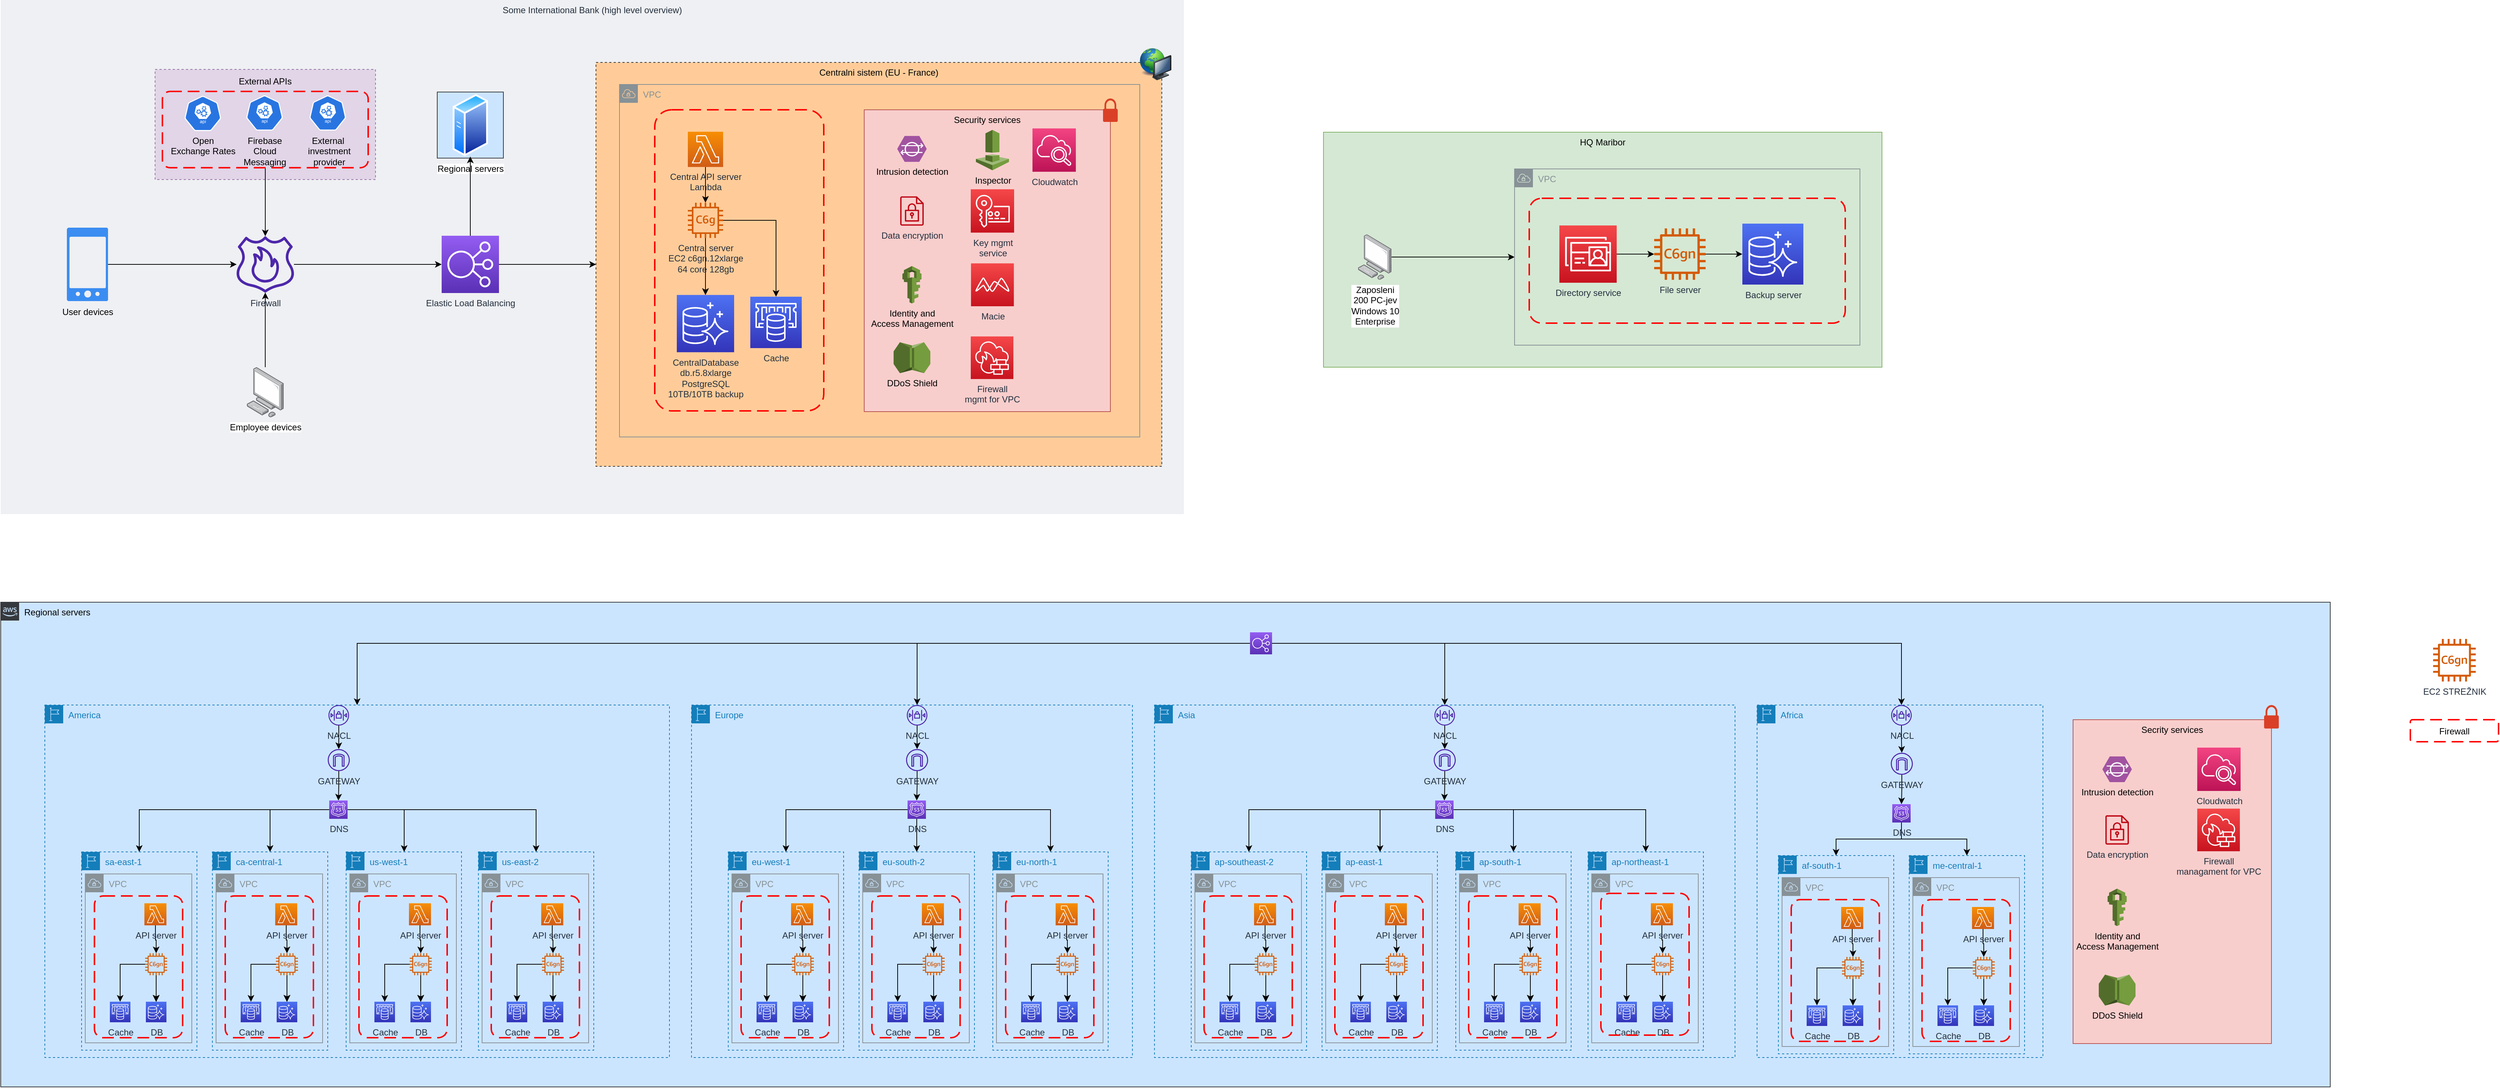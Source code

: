 <mxfile version="20.8.3" type="github">
  <diagram id="R7GWoLs2vNekm2l1NwD5" name="Page-1">
    <mxGraphModel dx="3563" dy="3353" grid="1" gridSize="10" guides="1" tooltips="1" connect="1" arrows="1" fold="1" page="1" pageScale="1" pageWidth="827" pageHeight="1169" math="0" shadow="0">
      <root>
        <mxCell id="0" />
        <mxCell id="1" parent="0" />
        <mxCell id="Kn2GYTyLf4XNtGB_iXIj-2" value="Some International Bank (high level overview)" style="fillColor=#EFF0F3;strokeColor=none;dashed=0;verticalAlign=top;fontStyle=0;fontColor=#232F3D;" parent="1" vertex="1">
          <mxGeometry x="-1020" y="-2220" width="1610" height="700" as="geometry" />
        </mxCell>
        <mxCell id="Kn2GYTyLf4XNtGB_iXIj-15" value="Centralni sistem (EU - France)" style="fillColor=#ffcc99;strokeColor=#36393d;dashed=1;verticalAlign=top;fontStyle=0;" parent="1" vertex="1">
          <mxGeometry x="-210" y="-2135" width="770" height="550" as="geometry" />
        </mxCell>
        <mxCell id="z7foghyVsHtjKupNQYj4-197" value="Regional servers" style="points=[[0,0],[0.25,0],[0.5,0],[0.75,0],[1,0],[1,0.25],[1,0.5],[1,0.75],[1,1],[0.75,1],[0.5,1],[0.25,1],[0,1],[0,0.75],[0,0.5],[0,0.25]];outlineConnect=0;html=1;whiteSpace=wrap;fontSize=12;fontStyle=0;container=1;pointerEvents=0;collapsible=0;recursiveResize=0;shape=mxgraph.aws4.group;grIcon=mxgraph.aws4.group_aws_cloud_alt;strokeColor=#36393d;fillColor=#cce5ff;verticalAlign=top;align=left;spacingLeft=30;dashed=0;" parent="1" vertex="1">
          <mxGeometry x="-1020" y="-1400" width="3170" height="660" as="geometry" />
        </mxCell>
        <mxCell id="z7foghyVsHtjKupNQYj4-225" value="America" style="points=[[0,0],[0.25,0],[0.5,0],[0.75,0],[1,0],[1,0.25],[1,0.5],[1,0.75],[1,1],[0.75,1],[0.5,1],[0.25,1],[0,1],[0,0.75],[0,0.5],[0,0.25]];outlineConnect=0;gradientColor=none;html=1;whiteSpace=wrap;fontSize=12;fontStyle=0;container=1;pointerEvents=0;collapsible=0;recursiveResize=0;shape=mxgraph.aws4.group;grIcon=mxgraph.aws4.group_region;strokeColor=#147EBA;fillColor=none;verticalAlign=top;align=left;spacingLeft=30;fontColor=#147EBA;dashed=1;" parent="z7foghyVsHtjKupNQYj4-197" vertex="1">
          <mxGeometry x="60" y="140" width="850" height="480" as="geometry" />
        </mxCell>
        <mxCell id="z7foghyVsHtjKupNQYj4-242" value="sa-east-1" style="points=[[0,0],[0.25,0],[0.5,0],[0.75,0],[1,0],[1,0.25],[1,0.5],[1,0.75],[1,1],[0.75,1],[0.5,1],[0.25,1],[0,1],[0,0.75],[0,0.5],[0,0.25]];outlineConnect=0;gradientColor=none;html=1;whiteSpace=wrap;fontSize=12;fontStyle=0;container=1;pointerEvents=0;collapsible=0;recursiveResize=0;shape=mxgraph.aws4.group;grIcon=mxgraph.aws4.group_region;strokeColor=#147EBA;fillColor=none;verticalAlign=top;align=left;spacingLeft=30;fontColor=#147EBA;dashed=1;" parent="z7foghyVsHtjKupNQYj4-225" vertex="1">
          <mxGeometry x="50" y="200" width="157" height="270" as="geometry" />
        </mxCell>
        <mxCell id="z7foghyVsHtjKupNQYj4-253" value="VPC" style="sketch=0;outlineConnect=0;gradientColor=none;html=1;whiteSpace=wrap;fontSize=12;fontStyle=0;shape=mxgraph.aws4.group;grIcon=mxgraph.aws4.group_vpc;strokeColor=#879196;fillColor=none;verticalAlign=top;align=left;spacingLeft=30;fontColor=#879196;dashed=0;" parent="z7foghyVsHtjKupNQYj4-242" vertex="1">
          <mxGeometry x="5" y="30" width="145" height="230" as="geometry" />
        </mxCell>
        <mxCell id="z7foghyVsHtjKupNQYj4-243" value="" style="edgeStyle=orthogonalEdgeStyle;rounded=0;orthogonalLoop=1;jettySize=auto;html=1;" parent="z7foghyVsHtjKupNQYj4-242" source="z7foghyVsHtjKupNQYj4-247" target="z7foghyVsHtjKupNQYj4-248" edge="1">
          <mxGeometry relative="1" as="geometry" />
        </mxCell>
        <mxCell id="z7foghyVsHtjKupNQYj4-244" value="" style="edgeStyle=orthogonalEdgeStyle;rounded=0;orthogonalLoop=1;jettySize=auto;html=1;" parent="z7foghyVsHtjKupNQYj4-242" source="z7foghyVsHtjKupNQYj4-247" target="z7foghyVsHtjKupNQYj4-248" edge="1">
          <mxGeometry relative="1" as="geometry" />
        </mxCell>
        <mxCell id="z7foghyVsHtjKupNQYj4-245" value="" style="edgeStyle=orthogonalEdgeStyle;rounded=0;orthogonalLoop=1;jettySize=auto;html=1;" parent="z7foghyVsHtjKupNQYj4-242" source="z7foghyVsHtjKupNQYj4-247" target="z7foghyVsHtjKupNQYj4-248" edge="1">
          <mxGeometry relative="1" as="geometry" />
        </mxCell>
        <mxCell id="z7foghyVsHtjKupNQYj4-246" value="" style="edgeStyle=orthogonalEdgeStyle;rounded=0;orthogonalLoop=1;jettySize=auto;html=1;" parent="z7foghyVsHtjKupNQYj4-242" source="z7foghyVsHtjKupNQYj4-247" target="z7foghyVsHtjKupNQYj4-248" edge="1">
          <mxGeometry relative="1" as="geometry" />
        </mxCell>
        <mxCell id="z7foghyVsHtjKupNQYj4-247" value="" style="sketch=0;outlineConnect=0;fontColor=#232F3E;gradientColor=none;fillColor=#D45B07;strokeColor=none;dashed=0;verticalLabelPosition=bottom;verticalAlign=top;align=center;html=1;fontSize=12;fontStyle=0;aspect=fixed;pointerEvents=1;shape=mxgraph.aws4.ec2_c6gn_instance;" parent="z7foghyVsHtjKupNQYj4-242" vertex="1">
          <mxGeometry x="86.5" y="138" width="30" height="30" as="geometry" />
        </mxCell>
        <mxCell id="z7foghyVsHtjKupNQYj4-248" value="DB" style="sketch=0;points=[[0,0,0],[0.25,0,0],[0.5,0,0],[0.75,0,0],[1,0,0],[0,1,0],[0.25,1,0],[0.5,1,0],[0.75,1,0],[1,1,0],[0,0.25,0],[0,0.5,0],[0,0.75,0],[1,0.25,0],[1,0.5,0],[1,0.75,0]];outlineConnect=0;fontColor=#232F3E;gradientColor=#4D72F3;gradientDirection=north;fillColor=#3334B9;strokeColor=#ffffff;dashed=0;verticalLabelPosition=bottom;verticalAlign=top;align=center;html=1;fontSize=12;fontStyle=0;aspect=fixed;shape=mxgraph.aws4.resourceIcon;resIcon=mxgraph.aws4.aurora;" parent="z7foghyVsHtjKupNQYj4-242" vertex="1">
          <mxGeometry x="87.5" y="204" width="28" height="28" as="geometry" />
        </mxCell>
        <mxCell id="z7foghyVsHtjKupNQYj4-249" value="Cache" style="sketch=0;points=[[0,0,0],[0.25,0,0],[0.5,0,0],[0.75,0,0],[1,0,0],[0,1,0],[0.25,1,0],[0.5,1,0],[0.75,1,0],[1,1,0],[0,0.25,0],[0,0.5,0],[0,0.75,0],[1,0.25,0],[1,0.5,0],[1,0.75,0]];outlineConnect=0;fontColor=#232F3E;gradientColor=#4D72F3;gradientDirection=north;fillColor=#3334B9;strokeColor=#ffffff;dashed=0;verticalLabelPosition=bottom;verticalAlign=top;align=center;html=1;fontSize=12;fontStyle=0;aspect=fixed;shape=mxgraph.aws4.resourceIcon;resIcon=mxgraph.aws4.elasticache;" parent="z7foghyVsHtjKupNQYj4-242" vertex="1">
          <mxGeometry x="38.5" y="204" width="28" height="28" as="geometry" />
        </mxCell>
        <mxCell id="z7foghyVsHtjKupNQYj4-250" value="" style="edgeStyle=orthogonalEdgeStyle;rounded=0;orthogonalLoop=1;jettySize=auto;html=1;" parent="z7foghyVsHtjKupNQYj4-242" source="z7foghyVsHtjKupNQYj4-247" target="z7foghyVsHtjKupNQYj4-249" edge="1">
          <mxGeometry relative="1" as="geometry" />
        </mxCell>
        <mxCell id="kjd4EJ173Wiw0KjWkh9F-35" style="edgeStyle=orthogonalEdgeStyle;rounded=0;orthogonalLoop=1;jettySize=auto;html=1;" parent="z7foghyVsHtjKupNQYj4-242" source="kjd4EJ173Wiw0KjWkh9F-34" target="z7foghyVsHtjKupNQYj4-247" edge="1">
          <mxGeometry relative="1" as="geometry" />
        </mxCell>
        <mxCell id="kjd4EJ173Wiw0KjWkh9F-34" value="API server" style="sketch=0;points=[[0,0,0],[0.25,0,0],[0.5,0,0],[0.75,0,0],[1,0,0],[0,1,0],[0.25,1,0],[0.5,1,0],[0.75,1,0],[1,1,0],[0,0.25,0],[0,0.5,0],[0,0.75,0],[1,0.25,0],[1,0.5,0],[1,0.75,0]];outlineConnect=0;fontColor=#232F3E;gradientColor=#F78E04;gradientDirection=north;fillColor=#D05C17;strokeColor=#ffffff;dashed=0;verticalLabelPosition=bottom;verticalAlign=top;align=center;html=1;fontSize=12;fontStyle=0;aspect=fixed;shape=mxgraph.aws4.resourceIcon;resIcon=mxgraph.aws4.lambda;" parent="z7foghyVsHtjKupNQYj4-242" vertex="1">
          <mxGeometry x="85.5" y="70" width="30" height="30" as="geometry" />
        </mxCell>
        <mxCell id="Kn2GYTyLf4XNtGB_iXIj-98" value="" style="rounded=1;arcSize=10;dashed=1;strokeColor=#ff0000;fillColor=none;gradientColor=none;dashPattern=8 4;strokeWidth=2;" parent="z7foghyVsHtjKupNQYj4-242" vertex="1">
          <mxGeometry x="17.5" y="60" width="120" height="193" as="geometry" />
        </mxCell>
        <mxCell id="kjd4EJ173Wiw0KjWkh9F-63" style="edgeStyle=orthogonalEdgeStyle;rounded=0;orthogonalLoop=1;jettySize=auto;html=1;" parent="z7foghyVsHtjKupNQYj4-225" source="z7foghyVsHtjKupNQYj4-241" target="z7foghyVsHtjKupNQYj4-242" edge="1">
          <mxGeometry relative="1" as="geometry" />
        </mxCell>
        <mxCell id="kjd4EJ173Wiw0KjWkh9F-64" style="edgeStyle=orthogonalEdgeStyle;rounded=0;orthogonalLoop=1;jettySize=auto;html=1;entryX=0.5;entryY=0;entryDx=0;entryDy=0;" parent="z7foghyVsHtjKupNQYj4-225" source="z7foghyVsHtjKupNQYj4-241" target="kjd4EJ173Wiw0KjWkh9F-37" edge="1">
          <mxGeometry relative="1" as="geometry" />
        </mxCell>
        <mxCell id="kjd4EJ173Wiw0KjWkh9F-65" style="edgeStyle=orthogonalEdgeStyle;rounded=0;orthogonalLoop=1;jettySize=auto;html=1;" parent="z7foghyVsHtjKupNQYj4-225" source="z7foghyVsHtjKupNQYj4-241" target="kjd4EJ173Wiw0KjWkh9F-50" edge="1">
          <mxGeometry relative="1" as="geometry" />
        </mxCell>
        <mxCell id="kjd4EJ173Wiw0KjWkh9F-296" style="edgeStyle=orthogonalEdgeStyle;rounded=0;orthogonalLoop=1;jettySize=auto;html=1;" parent="z7foghyVsHtjKupNQYj4-225" source="z7foghyVsHtjKupNQYj4-241" target="kjd4EJ173Wiw0KjWkh9F-283" edge="1">
          <mxGeometry relative="1" as="geometry">
            <Array as="points">
              <mxPoint x="489" y="143" />
            </Array>
          </mxGeometry>
        </mxCell>
        <mxCell id="z7foghyVsHtjKupNQYj4-241" value="DNS" style="sketch=0;points=[[0,0,0],[0.25,0,0],[0.5,0,0],[0.75,0,0],[1,0,0],[0,1,0],[0.25,1,0],[0.5,1,0],[0.75,1,0],[1,1,0],[0,0.25,0],[0,0.5,0],[0,0.75,0],[1,0.25,0],[1,0.5,0],[1,0.75,0]];outlineConnect=0;fontColor=#232F3E;gradientColor=#945DF2;gradientDirection=north;fillColor=#5A30B5;strokeColor=#ffffff;dashed=0;verticalLabelPosition=bottom;verticalAlign=top;align=center;html=1;fontSize=12;fontStyle=0;aspect=fixed;shape=mxgraph.aws4.resourceIcon;resIcon=mxgraph.aws4.route_53;" parent="z7foghyVsHtjKupNQYj4-225" vertex="1">
          <mxGeometry x="387" y="130" width="25" height="25" as="geometry" />
        </mxCell>
        <mxCell id="z7foghyVsHtjKupNQYj4-268" style="edgeStyle=orthogonalEdgeStyle;rounded=0;orthogonalLoop=1;jettySize=auto;html=1;entryX=0.5;entryY=0;entryDx=0;entryDy=0;entryPerimeter=0;" parent="z7foghyVsHtjKupNQYj4-225" source="z7foghyVsHtjKupNQYj4-269" target="z7foghyVsHtjKupNQYj4-241" edge="1">
          <mxGeometry relative="1" as="geometry" />
        </mxCell>
        <mxCell id="z7foghyVsHtjKupNQYj4-269" value="GATEWAY" style="sketch=0;outlineConnect=0;fontColor=#232F3E;gradientColor=none;fillColor=#4D27AA;strokeColor=none;dashed=0;verticalLabelPosition=bottom;verticalAlign=top;align=center;html=1;fontSize=12;fontStyle=0;aspect=fixed;pointerEvents=1;shape=mxgraph.aws4.internet_gateway;" parent="z7foghyVsHtjKupNQYj4-225" vertex="1">
          <mxGeometry x="385" y="60" width="30" height="30" as="geometry" />
        </mxCell>
        <mxCell id="z7foghyVsHtjKupNQYj4-271" style="edgeStyle=orthogonalEdgeStyle;rounded=0;orthogonalLoop=1;jettySize=auto;html=1;" parent="z7foghyVsHtjKupNQYj4-225" source="z7foghyVsHtjKupNQYj4-270" target="z7foghyVsHtjKupNQYj4-269" edge="1">
          <mxGeometry relative="1" as="geometry" />
        </mxCell>
        <mxCell id="z7foghyVsHtjKupNQYj4-270" value="NACL" style="sketch=0;outlineConnect=0;fontColor=#232F3E;gradientColor=none;fillColor=#4D27AA;strokeColor=none;dashed=0;verticalLabelPosition=bottom;verticalAlign=top;align=center;html=1;fontSize=12;fontStyle=0;aspect=fixed;pointerEvents=1;shape=mxgraph.aws4.network_access_control_list;" parent="z7foghyVsHtjKupNQYj4-225" vertex="1">
          <mxGeometry x="386" width="28" height="28" as="geometry" />
        </mxCell>
        <mxCell id="kjd4EJ173Wiw0KjWkh9F-37" value="ca-central-1" style="points=[[0,0],[0.25,0],[0.5,0],[0.75,0],[1,0],[1,0.25],[1,0.5],[1,0.75],[1,1],[0.75,1],[0.5,1],[0.25,1],[0,1],[0,0.75],[0,0.5],[0,0.25]];outlineConnect=0;gradientColor=none;html=1;whiteSpace=wrap;fontSize=12;fontStyle=0;container=1;pointerEvents=0;collapsible=0;recursiveResize=0;shape=mxgraph.aws4.group;grIcon=mxgraph.aws4.group_region;strokeColor=#147EBA;fillColor=none;verticalAlign=top;align=left;spacingLeft=30;fontColor=#147EBA;dashed=1;" parent="z7foghyVsHtjKupNQYj4-225" vertex="1">
          <mxGeometry x="228" y="200" width="157" height="270" as="geometry" />
        </mxCell>
        <mxCell id="kjd4EJ173Wiw0KjWkh9F-38" value="VPC" style="sketch=0;outlineConnect=0;gradientColor=none;html=1;whiteSpace=wrap;fontSize=12;fontStyle=0;shape=mxgraph.aws4.group;grIcon=mxgraph.aws4.group_vpc;strokeColor=#879196;fillColor=none;verticalAlign=top;align=left;spacingLeft=30;fontColor=#879196;dashed=0;" parent="kjd4EJ173Wiw0KjWkh9F-37" vertex="1">
          <mxGeometry x="5" y="30" width="145" height="230" as="geometry" />
        </mxCell>
        <mxCell id="kjd4EJ173Wiw0KjWkh9F-39" value="" style="edgeStyle=orthogonalEdgeStyle;rounded=0;orthogonalLoop=1;jettySize=auto;html=1;" parent="kjd4EJ173Wiw0KjWkh9F-37" source="kjd4EJ173Wiw0KjWkh9F-43" target="kjd4EJ173Wiw0KjWkh9F-44" edge="1">
          <mxGeometry relative="1" as="geometry" />
        </mxCell>
        <mxCell id="kjd4EJ173Wiw0KjWkh9F-40" value="" style="edgeStyle=orthogonalEdgeStyle;rounded=0;orthogonalLoop=1;jettySize=auto;html=1;" parent="kjd4EJ173Wiw0KjWkh9F-37" source="kjd4EJ173Wiw0KjWkh9F-43" target="kjd4EJ173Wiw0KjWkh9F-44" edge="1">
          <mxGeometry relative="1" as="geometry" />
        </mxCell>
        <mxCell id="kjd4EJ173Wiw0KjWkh9F-41" value="" style="edgeStyle=orthogonalEdgeStyle;rounded=0;orthogonalLoop=1;jettySize=auto;html=1;" parent="kjd4EJ173Wiw0KjWkh9F-37" source="kjd4EJ173Wiw0KjWkh9F-43" target="kjd4EJ173Wiw0KjWkh9F-44" edge="1">
          <mxGeometry relative="1" as="geometry" />
        </mxCell>
        <mxCell id="kjd4EJ173Wiw0KjWkh9F-42" value="" style="edgeStyle=orthogonalEdgeStyle;rounded=0;orthogonalLoop=1;jettySize=auto;html=1;" parent="kjd4EJ173Wiw0KjWkh9F-37" source="kjd4EJ173Wiw0KjWkh9F-43" target="kjd4EJ173Wiw0KjWkh9F-44" edge="1">
          <mxGeometry relative="1" as="geometry" />
        </mxCell>
        <mxCell id="kjd4EJ173Wiw0KjWkh9F-43" value="" style="sketch=0;outlineConnect=0;fontColor=#232F3E;gradientColor=none;fillColor=#D45B07;strokeColor=none;dashed=0;verticalLabelPosition=bottom;verticalAlign=top;align=center;html=1;fontSize=12;fontStyle=0;aspect=fixed;pointerEvents=1;shape=mxgraph.aws4.ec2_c6gn_instance;" parent="kjd4EJ173Wiw0KjWkh9F-37" vertex="1">
          <mxGeometry x="86.5" y="138" width="30" height="30" as="geometry" />
        </mxCell>
        <mxCell id="kjd4EJ173Wiw0KjWkh9F-44" value="DB" style="sketch=0;points=[[0,0,0],[0.25,0,0],[0.5,0,0],[0.75,0,0],[1,0,0],[0,1,0],[0.25,1,0],[0.5,1,0],[0.75,1,0],[1,1,0],[0,0.25,0],[0,0.5,0],[0,0.75,0],[1,0.25,0],[1,0.5,0],[1,0.75,0]];outlineConnect=0;fontColor=#232F3E;gradientColor=#4D72F3;gradientDirection=north;fillColor=#3334B9;strokeColor=#ffffff;dashed=0;verticalLabelPosition=bottom;verticalAlign=top;align=center;html=1;fontSize=12;fontStyle=0;aspect=fixed;shape=mxgraph.aws4.resourceIcon;resIcon=mxgraph.aws4.aurora;" parent="kjd4EJ173Wiw0KjWkh9F-37" vertex="1">
          <mxGeometry x="87.5" y="204" width="28" height="28" as="geometry" />
        </mxCell>
        <mxCell id="kjd4EJ173Wiw0KjWkh9F-45" value="Cache" style="sketch=0;points=[[0,0,0],[0.25,0,0],[0.5,0,0],[0.75,0,0],[1,0,0],[0,1,0],[0.25,1,0],[0.5,1,0],[0.75,1,0],[1,1,0],[0,0.25,0],[0,0.5,0],[0,0.75,0],[1,0.25,0],[1,0.5,0],[1,0.75,0]];outlineConnect=0;fontColor=#232F3E;gradientColor=#4D72F3;gradientDirection=north;fillColor=#3334B9;strokeColor=#ffffff;dashed=0;verticalLabelPosition=bottom;verticalAlign=top;align=center;html=1;fontSize=12;fontStyle=0;aspect=fixed;shape=mxgraph.aws4.resourceIcon;resIcon=mxgraph.aws4.elasticache;" parent="kjd4EJ173Wiw0KjWkh9F-37" vertex="1">
          <mxGeometry x="38.5" y="204" width="28" height="28" as="geometry" />
        </mxCell>
        <mxCell id="kjd4EJ173Wiw0KjWkh9F-46" value="" style="edgeStyle=orthogonalEdgeStyle;rounded=0;orthogonalLoop=1;jettySize=auto;html=1;" parent="kjd4EJ173Wiw0KjWkh9F-37" source="kjd4EJ173Wiw0KjWkh9F-43" target="kjd4EJ173Wiw0KjWkh9F-45" edge="1">
          <mxGeometry relative="1" as="geometry" />
        </mxCell>
        <mxCell id="kjd4EJ173Wiw0KjWkh9F-47" style="edgeStyle=orthogonalEdgeStyle;rounded=0;orthogonalLoop=1;jettySize=auto;html=1;" parent="kjd4EJ173Wiw0KjWkh9F-37" source="kjd4EJ173Wiw0KjWkh9F-48" target="kjd4EJ173Wiw0KjWkh9F-43" edge="1">
          <mxGeometry relative="1" as="geometry" />
        </mxCell>
        <mxCell id="kjd4EJ173Wiw0KjWkh9F-48" value="API server" style="sketch=0;points=[[0,0,0],[0.25,0,0],[0.5,0,0],[0.75,0,0],[1,0,0],[0,1,0],[0.25,1,0],[0.5,1,0],[0.75,1,0],[1,1,0],[0,0.25,0],[0,0.5,0],[0,0.75,0],[1,0.25,0],[1,0.5,0],[1,0.75,0]];outlineConnect=0;fontColor=#232F3E;gradientColor=#F78E04;gradientDirection=north;fillColor=#D05C17;strokeColor=#ffffff;dashed=0;verticalLabelPosition=bottom;verticalAlign=top;align=center;html=1;fontSize=12;fontStyle=0;aspect=fixed;shape=mxgraph.aws4.resourceIcon;resIcon=mxgraph.aws4.lambda;" parent="kjd4EJ173Wiw0KjWkh9F-37" vertex="1">
          <mxGeometry x="85.5" y="70" width="30" height="30" as="geometry" />
        </mxCell>
        <mxCell id="kjd4EJ173Wiw0KjWkh9F-49" value="" style="rounded=1;arcSize=10;dashed=1;strokeColor=#ff0000;fillColor=none;gradientColor=none;dashPattern=8 4;strokeWidth=2;" parent="kjd4EJ173Wiw0KjWkh9F-37" vertex="1">
          <mxGeometry x="17.5" y="60" width="120" height="193" as="geometry" />
        </mxCell>
        <mxCell id="kjd4EJ173Wiw0KjWkh9F-50" value="us-east-2" style="points=[[0,0],[0.25,0],[0.5,0],[0.75,0],[1,0],[1,0.25],[1,0.5],[1,0.75],[1,1],[0.75,1],[0.5,1],[0.25,1],[0,1],[0,0.75],[0,0.5],[0,0.25]];outlineConnect=0;gradientColor=none;html=1;whiteSpace=wrap;fontSize=12;fontStyle=0;container=1;pointerEvents=0;collapsible=0;recursiveResize=0;shape=mxgraph.aws4.group;grIcon=mxgraph.aws4.group_region;strokeColor=#147EBA;fillColor=none;verticalAlign=top;align=left;spacingLeft=30;fontColor=#147EBA;dashed=1;" parent="z7foghyVsHtjKupNQYj4-225" vertex="1">
          <mxGeometry x="590" y="200" width="157" height="270" as="geometry" />
        </mxCell>
        <mxCell id="kjd4EJ173Wiw0KjWkh9F-51" value="VPC" style="sketch=0;outlineConnect=0;gradientColor=none;html=1;whiteSpace=wrap;fontSize=12;fontStyle=0;shape=mxgraph.aws4.group;grIcon=mxgraph.aws4.group_vpc;strokeColor=#879196;fillColor=none;verticalAlign=top;align=left;spacingLeft=30;fontColor=#879196;dashed=0;" parent="kjd4EJ173Wiw0KjWkh9F-50" vertex="1">
          <mxGeometry x="5" y="30" width="145" height="230" as="geometry" />
        </mxCell>
        <mxCell id="kjd4EJ173Wiw0KjWkh9F-52" value="" style="edgeStyle=orthogonalEdgeStyle;rounded=0;orthogonalLoop=1;jettySize=auto;html=1;" parent="kjd4EJ173Wiw0KjWkh9F-50" source="kjd4EJ173Wiw0KjWkh9F-56" target="kjd4EJ173Wiw0KjWkh9F-57" edge="1">
          <mxGeometry relative="1" as="geometry" />
        </mxCell>
        <mxCell id="kjd4EJ173Wiw0KjWkh9F-53" value="" style="edgeStyle=orthogonalEdgeStyle;rounded=0;orthogonalLoop=1;jettySize=auto;html=1;" parent="kjd4EJ173Wiw0KjWkh9F-50" source="kjd4EJ173Wiw0KjWkh9F-56" target="kjd4EJ173Wiw0KjWkh9F-57" edge="1">
          <mxGeometry relative="1" as="geometry" />
        </mxCell>
        <mxCell id="kjd4EJ173Wiw0KjWkh9F-54" value="" style="edgeStyle=orthogonalEdgeStyle;rounded=0;orthogonalLoop=1;jettySize=auto;html=1;" parent="kjd4EJ173Wiw0KjWkh9F-50" source="kjd4EJ173Wiw0KjWkh9F-56" target="kjd4EJ173Wiw0KjWkh9F-57" edge="1">
          <mxGeometry relative="1" as="geometry" />
        </mxCell>
        <mxCell id="kjd4EJ173Wiw0KjWkh9F-55" value="" style="edgeStyle=orthogonalEdgeStyle;rounded=0;orthogonalLoop=1;jettySize=auto;html=1;" parent="kjd4EJ173Wiw0KjWkh9F-50" source="kjd4EJ173Wiw0KjWkh9F-56" target="kjd4EJ173Wiw0KjWkh9F-57" edge="1">
          <mxGeometry relative="1" as="geometry" />
        </mxCell>
        <mxCell id="kjd4EJ173Wiw0KjWkh9F-56" value="" style="sketch=0;outlineConnect=0;fontColor=#232F3E;gradientColor=none;fillColor=#D45B07;strokeColor=none;dashed=0;verticalLabelPosition=bottom;verticalAlign=top;align=center;html=1;fontSize=12;fontStyle=0;aspect=fixed;pointerEvents=1;shape=mxgraph.aws4.ec2_c6gn_instance;" parent="kjd4EJ173Wiw0KjWkh9F-50" vertex="1">
          <mxGeometry x="86.5" y="138" width="30" height="30" as="geometry" />
        </mxCell>
        <mxCell id="kjd4EJ173Wiw0KjWkh9F-57" value="DB" style="sketch=0;points=[[0,0,0],[0.25,0,0],[0.5,0,0],[0.75,0,0],[1,0,0],[0,1,0],[0.25,1,0],[0.5,1,0],[0.75,1,0],[1,1,0],[0,0.25,0],[0,0.5,0],[0,0.75,0],[1,0.25,0],[1,0.5,0],[1,0.75,0]];outlineConnect=0;fontColor=#232F3E;gradientColor=#4D72F3;gradientDirection=north;fillColor=#3334B9;strokeColor=#ffffff;dashed=0;verticalLabelPosition=bottom;verticalAlign=top;align=center;html=1;fontSize=12;fontStyle=0;aspect=fixed;shape=mxgraph.aws4.resourceIcon;resIcon=mxgraph.aws4.aurora;" parent="kjd4EJ173Wiw0KjWkh9F-50" vertex="1">
          <mxGeometry x="87.5" y="204" width="28" height="28" as="geometry" />
        </mxCell>
        <mxCell id="kjd4EJ173Wiw0KjWkh9F-58" value="Cache" style="sketch=0;points=[[0,0,0],[0.25,0,0],[0.5,0,0],[0.75,0,0],[1,0,0],[0,1,0],[0.25,1,0],[0.5,1,0],[0.75,1,0],[1,1,0],[0,0.25,0],[0,0.5,0],[0,0.75,0],[1,0.25,0],[1,0.5,0],[1,0.75,0]];outlineConnect=0;fontColor=#232F3E;gradientColor=#4D72F3;gradientDirection=north;fillColor=#3334B9;strokeColor=#ffffff;dashed=0;verticalLabelPosition=bottom;verticalAlign=top;align=center;html=1;fontSize=12;fontStyle=0;aspect=fixed;shape=mxgraph.aws4.resourceIcon;resIcon=mxgraph.aws4.elasticache;" parent="kjd4EJ173Wiw0KjWkh9F-50" vertex="1">
          <mxGeometry x="38.5" y="204" width="28" height="28" as="geometry" />
        </mxCell>
        <mxCell id="kjd4EJ173Wiw0KjWkh9F-59" value="" style="edgeStyle=orthogonalEdgeStyle;rounded=0;orthogonalLoop=1;jettySize=auto;html=1;" parent="kjd4EJ173Wiw0KjWkh9F-50" source="kjd4EJ173Wiw0KjWkh9F-56" target="kjd4EJ173Wiw0KjWkh9F-58" edge="1">
          <mxGeometry relative="1" as="geometry" />
        </mxCell>
        <mxCell id="kjd4EJ173Wiw0KjWkh9F-60" style="edgeStyle=orthogonalEdgeStyle;rounded=0;orthogonalLoop=1;jettySize=auto;html=1;" parent="kjd4EJ173Wiw0KjWkh9F-50" source="kjd4EJ173Wiw0KjWkh9F-61" target="kjd4EJ173Wiw0KjWkh9F-56" edge="1">
          <mxGeometry relative="1" as="geometry" />
        </mxCell>
        <mxCell id="kjd4EJ173Wiw0KjWkh9F-61" value="API server" style="sketch=0;points=[[0,0,0],[0.25,0,0],[0.5,0,0],[0.75,0,0],[1,0,0],[0,1,0],[0.25,1,0],[0.5,1,0],[0.75,1,0],[1,1,0],[0,0.25,0],[0,0.5,0],[0,0.75,0],[1,0.25,0],[1,0.5,0],[1,0.75,0]];outlineConnect=0;fontColor=#232F3E;gradientColor=#F78E04;gradientDirection=north;fillColor=#D05C17;strokeColor=#ffffff;dashed=0;verticalLabelPosition=bottom;verticalAlign=top;align=center;html=1;fontSize=12;fontStyle=0;aspect=fixed;shape=mxgraph.aws4.resourceIcon;resIcon=mxgraph.aws4.lambda;" parent="kjd4EJ173Wiw0KjWkh9F-50" vertex="1">
          <mxGeometry x="85.5" y="70" width="30" height="30" as="geometry" />
        </mxCell>
        <mxCell id="kjd4EJ173Wiw0KjWkh9F-62" value="" style="rounded=1;arcSize=10;dashed=1;strokeColor=#ff0000;fillColor=none;gradientColor=none;dashPattern=8 4;strokeWidth=2;" parent="kjd4EJ173Wiw0KjWkh9F-50" vertex="1">
          <mxGeometry x="17.5" y="60" width="120" height="193" as="geometry" />
        </mxCell>
        <mxCell id="kjd4EJ173Wiw0KjWkh9F-283" value="us-west-1" style="points=[[0,0],[0.25,0],[0.5,0],[0.75,0],[1,0],[1,0.25],[1,0.5],[1,0.75],[1,1],[0.75,1],[0.5,1],[0.25,1],[0,1],[0,0.75],[0,0.5],[0,0.25]];outlineConnect=0;gradientColor=none;html=1;whiteSpace=wrap;fontSize=12;fontStyle=0;container=1;pointerEvents=0;collapsible=0;recursiveResize=0;shape=mxgraph.aws4.group;grIcon=mxgraph.aws4.group_region;strokeColor=#147EBA;fillColor=none;verticalAlign=top;align=left;spacingLeft=30;fontColor=#147EBA;dashed=1;" parent="z7foghyVsHtjKupNQYj4-225" vertex="1">
          <mxGeometry x="410" y="200" width="157" height="270" as="geometry" />
        </mxCell>
        <mxCell id="kjd4EJ173Wiw0KjWkh9F-284" value="VPC" style="sketch=0;outlineConnect=0;gradientColor=none;html=1;whiteSpace=wrap;fontSize=12;fontStyle=0;shape=mxgraph.aws4.group;grIcon=mxgraph.aws4.group_vpc;strokeColor=#879196;fillColor=none;verticalAlign=top;align=left;spacingLeft=30;fontColor=#879196;dashed=0;" parent="kjd4EJ173Wiw0KjWkh9F-283" vertex="1">
          <mxGeometry x="5" y="30" width="145" height="230" as="geometry" />
        </mxCell>
        <mxCell id="kjd4EJ173Wiw0KjWkh9F-285" value="" style="edgeStyle=orthogonalEdgeStyle;rounded=0;orthogonalLoop=1;jettySize=auto;html=1;" parent="kjd4EJ173Wiw0KjWkh9F-283" source="kjd4EJ173Wiw0KjWkh9F-289" target="kjd4EJ173Wiw0KjWkh9F-290" edge="1">
          <mxGeometry relative="1" as="geometry" />
        </mxCell>
        <mxCell id="kjd4EJ173Wiw0KjWkh9F-286" value="" style="edgeStyle=orthogonalEdgeStyle;rounded=0;orthogonalLoop=1;jettySize=auto;html=1;" parent="kjd4EJ173Wiw0KjWkh9F-283" source="kjd4EJ173Wiw0KjWkh9F-289" target="kjd4EJ173Wiw0KjWkh9F-290" edge="1">
          <mxGeometry relative="1" as="geometry" />
        </mxCell>
        <mxCell id="kjd4EJ173Wiw0KjWkh9F-287" value="" style="edgeStyle=orthogonalEdgeStyle;rounded=0;orthogonalLoop=1;jettySize=auto;html=1;" parent="kjd4EJ173Wiw0KjWkh9F-283" source="kjd4EJ173Wiw0KjWkh9F-289" target="kjd4EJ173Wiw0KjWkh9F-290" edge="1">
          <mxGeometry relative="1" as="geometry" />
        </mxCell>
        <mxCell id="kjd4EJ173Wiw0KjWkh9F-288" value="" style="edgeStyle=orthogonalEdgeStyle;rounded=0;orthogonalLoop=1;jettySize=auto;html=1;" parent="kjd4EJ173Wiw0KjWkh9F-283" source="kjd4EJ173Wiw0KjWkh9F-289" target="kjd4EJ173Wiw0KjWkh9F-290" edge="1">
          <mxGeometry relative="1" as="geometry" />
        </mxCell>
        <mxCell id="kjd4EJ173Wiw0KjWkh9F-289" value="" style="sketch=0;outlineConnect=0;fontColor=#232F3E;gradientColor=none;fillColor=#D45B07;strokeColor=none;dashed=0;verticalLabelPosition=bottom;verticalAlign=top;align=center;html=1;fontSize=12;fontStyle=0;aspect=fixed;pointerEvents=1;shape=mxgraph.aws4.ec2_c6gn_instance;" parent="kjd4EJ173Wiw0KjWkh9F-283" vertex="1">
          <mxGeometry x="86.5" y="138" width="30" height="30" as="geometry" />
        </mxCell>
        <mxCell id="kjd4EJ173Wiw0KjWkh9F-290" value="DB" style="sketch=0;points=[[0,0,0],[0.25,0,0],[0.5,0,0],[0.75,0,0],[1,0,0],[0,1,0],[0.25,1,0],[0.5,1,0],[0.75,1,0],[1,1,0],[0,0.25,0],[0,0.5,0],[0,0.75,0],[1,0.25,0],[1,0.5,0],[1,0.75,0]];outlineConnect=0;fontColor=#232F3E;gradientColor=#4D72F3;gradientDirection=north;fillColor=#3334B9;strokeColor=#ffffff;dashed=0;verticalLabelPosition=bottom;verticalAlign=top;align=center;html=1;fontSize=12;fontStyle=0;aspect=fixed;shape=mxgraph.aws4.resourceIcon;resIcon=mxgraph.aws4.aurora;" parent="kjd4EJ173Wiw0KjWkh9F-283" vertex="1">
          <mxGeometry x="87.5" y="204" width="28" height="28" as="geometry" />
        </mxCell>
        <mxCell id="kjd4EJ173Wiw0KjWkh9F-291" value="Cache" style="sketch=0;points=[[0,0,0],[0.25,0,0],[0.5,0,0],[0.75,0,0],[1,0,0],[0,1,0],[0.25,1,0],[0.5,1,0],[0.75,1,0],[1,1,0],[0,0.25,0],[0,0.5,0],[0,0.75,0],[1,0.25,0],[1,0.5,0],[1,0.75,0]];outlineConnect=0;fontColor=#232F3E;gradientColor=#4D72F3;gradientDirection=north;fillColor=#3334B9;strokeColor=#ffffff;dashed=0;verticalLabelPosition=bottom;verticalAlign=top;align=center;html=1;fontSize=12;fontStyle=0;aspect=fixed;shape=mxgraph.aws4.resourceIcon;resIcon=mxgraph.aws4.elasticache;" parent="kjd4EJ173Wiw0KjWkh9F-283" vertex="1">
          <mxGeometry x="38.5" y="204" width="28" height="28" as="geometry" />
        </mxCell>
        <mxCell id="kjd4EJ173Wiw0KjWkh9F-292" value="" style="edgeStyle=orthogonalEdgeStyle;rounded=0;orthogonalLoop=1;jettySize=auto;html=1;" parent="kjd4EJ173Wiw0KjWkh9F-283" source="kjd4EJ173Wiw0KjWkh9F-289" target="kjd4EJ173Wiw0KjWkh9F-291" edge="1">
          <mxGeometry relative="1" as="geometry" />
        </mxCell>
        <mxCell id="kjd4EJ173Wiw0KjWkh9F-293" style="edgeStyle=orthogonalEdgeStyle;rounded=0;orthogonalLoop=1;jettySize=auto;html=1;" parent="kjd4EJ173Wiw0KjWkh9F-283" source="kjd4EJ173Wiw0KjWkh9F-294" target="kjd4EJ173Wiw0KjWkh9F-289" edge="1">
          <mxGeometry relative="1" as="geometry" />
        </mxCell>
        <mxCell id="kjd4EJ173Wiw0KjWkh9F-294" value="API server" style="sketch=0;points=[[0,0,0],[0.25,0,0],[0.5,0,0],[0.75,0,0],[1,0,0],[0,1,0],[0.25,1,0],[0.5,1,0],[0.75,1,0],[1,1,0],[0,0.25,0],[0,0.5,0],[0,0.75,0],[1,0.25,0],[1,0.5,0],[1,0.75,0]];outlineConnect=0;fontColor=#232F3E;gradientColor=#F78E04;gradientDirection=north;fillColor=#D05C17;strokeColor=#ffffff;dashed=0;verticalLabelPosition=bottom;verticalAlign=top;align=center;html=1;fontSize=12;fontStyle=0;aspect=fixed;shape=mxgraph.aws4.resourceIcon;resIcon=mxgraph.aws4.lambda;" parent="kjd4EJ173Wiw0KjWkh9F-283" vertex="1">
          <mxGeometry x="85.5" y="70" width="30" height="30" as="geometry" />
        </mxCell>
        <mxCell id="kjd4EJ173Wiw0KjWkh9F-295" value="" style="rounded=1;arcSize=10;dashed=1;strokeColor=#ff0000;fillColor=none;gradientColor=none;dashPattern=8 4;strokeWidth=2;" parent="kjd4EJ173Wiw0KjWkh9F-283" vertex="1">
          <mxGeometry x="17.5" y="60" width="120" height="193" as="geometry" />
        </mxCell>
        <mxCell id="kjd4EJ173Wiw0KjWkh9F-261" style="edgeStyle=orthogonalEdgeStyle;rounded=0;orthogonalLoop=1;jettySize=auto;html=1;" parent="z7foghyVsHtjKupNQYj4-197" source="z7foghyVsHtjKupNQYj4-368" target="kjd4EJ173Wiw0KjWkh9F-135" edge="1">
          <mxGeometry relative="1" as="geometry" />
        </mxCell>
        <mxCell id="kjd4EJ173Wiw0KjWkh9F-262" style="edgeStyle=orthogonalEdgeStyle;rounded=0;orthogonalLoop=1;jettySize=auto;html=1;" parent="z7foghyVsHtjKupNQYj4-197" source="z7foghyVsHtjKupNQYj4-368" target="kjd4EJ173Wiw0KjWkh9F-87" edge="1">
          <mxGeometry relative="1" as="geometry" />
        </mxCell>
        <mxCell id="kjd4EJ173Wiw0KjWkh9F-263" style="edgeStyle=orthogonalEdgeStyle;rounded=0;orthogonalLoop=1;jettySize=auto;html=1;" parent="z7foghyVsHtjKupNQYj4-197" source="z7foghyVsHtjKupNQYj4-368" target="z7foghyVsHtjKupNQYj4-225" edge="1">
          <mxGeometry relative="1" as="geometry" />
        </mxCell>
        <mxCell id="kjd4EJ173Wiw0KjWkh9F-265" style="edgeStyle=orthogonalEdgeStyle;rounded=0;orthogonalLoop=1;jettySize=auto;html=1;" parent="z7foghyVsHtjKupNQYj4-197" source="z7foghyVsHtjKupNQYj4-368" target="kjd4EJ173Wiw0KjWkh9F-183" edge="1">
          <mxGeometry relative="1" as="geometry" />
        </mxCell>
        <mxCell id="z7foghyVsHtjKupNQYj4-368" value="" style="sketch=0;points=[[0,0,0],[0.25,0,0],[0.5,0,0],[0.75,0,0],[1,0,0],[0,1,0],[0.25,1,0],[0.5,1,0],[0.75,1,0],[1,1,0],[0,0.25,0],[0,0.5,0],[0,0.75,0],[1,0.25,0],[1,0.5,0],[1,0.75,0]];outlineConnect=0;fontColor=#232F3E;gradientColor=#945DF2;gradientDirection=north;fillColor=#5A30B5;strokeColor=#ffffff;dashed=0;verticalLabelPosition=bottom;verticalAlign=top;align=center;html=1;fontSize=12;fontStyle=0;aspect=fixed;shape=mxgraph.aws4.resourceIcon;resIcon=mxgraph.aws4.elastic_load_balancing;" parent="z7foghyVsHtjKupNQYj4-197" vertex="1">
          <mxGeometry x="1700" y="41" width="30" height="30" as="geometry" />
        </mxCell>
        <mxCell id="Kn2GYTyLf4XNtGB_iXIj-319" value="Secrity services" style="fillColor=#f8cecc;strokeColor=#b85450;verticalAlign=top;fontStyle=0;" parent="z7foghyVsHtjKupNQYj4-197" vertex="1">
          <mxGeometry x="2820" y="160" width="270" height="441" as="geometry" />
        </mxCell>
        <mxCell id="Kn2GYTyLf4XNtGB_iXIj-324" value="DDoS Shield" style="outlineConnect=0;dashed=0;verticalLabelPosition=bottom;verticalAlign=top;align=center;html=1;shape=mxgraph.aws3.shield;fillColor=#759C3E;gradientColor=none;" parent="z7foghyVsHtjKupNQYj4-197" vertex="1">
          <mxGeometry x="2855" y="507.08" width="50" height="42.15" as="geometry" />
        </mxCell>
        <mxCell id="Kn2GYTyLf4XNtGB_iXIj-328" value="Cloudwatch" style="sketch=0;points=[[0,0,0],[0.25,0,0],[0.5,0,0],[0.75,0,0],[1,0,0],[0,1,0],[0.25,1,0],[0.5,1,0],[0.75,1,0],[1,1,0],[0,0.25,0],[0,0.5,0],[0,0.75,0],[1,0.25,0],[1,0.5,0],[1,0.75,0]];points=[[0,0,0],[0.25,0,0],[0.5,0,0],[0.75,0,0],[1,0,0],[0,1,0],[0.25,1,0],[0.5,1,0],[0.75,1,0],[1,1,0],[0,0.25,0],[0,0.5,0],[0,0.75,0],[1,0.25,0],[1,0.5,0],[1,0.75,0]];outlineConnect=0;fontColor=#232F3E;gradientColor=#F34482;gradientDirection=north;fillColor=#BC1356;strokeColor=#ffffff;dashed=0;verticalLabelPosition=bottom;verticalAlign=top;align=center;html=1;fontSize=12;fontStyle=0;aspect=fixed;shape=mxgraph.aws4.resourceIcon;resIcon=mxgraph.aws4.cloudwatch_2;" parent="z7foghyVsHtjKupNQYj4-197" vertex="1">
          <mxGeometry x="2989" y="198" width="59" height="59" as="geometry" />
        </mxCell>
        <mxCell id="Kn2GYTyLf4XNtGB_iXIj-330" value="&lt;div&gt;Firewall &lt;br&gt;&lt;/div&gt;&lt;div&gt;managament for VPC&lt;br&gt;&lt;/div&gt;" style="sketch=0;points=[[0,0,0],[0.25,0,0],[0.5,0,0],[0.75,0,0],[1,0,0],[0,1,0],[0.25,1,0],[0.5,1,0],[0.75,1,0],[1,1,0],[0,0.25,0],[0,0.5,0],[0,0.75,0],[1,0.25,0],[1,0.5,0],[1,0.75,0]];outlineConnect=0;fontColor=#232F3E;gradientColor=#F54749;gradientDirection=north;fillColor=#C7131F;strokeColor=#ffffff;dashed=0;verticalLabelPosition=bottom;verticalAlign=top;align=center;html=1;fontSize=12;fontStyle=0;aspect=fixed;shape=mxgraph.aws4.resourceIcon;resIcon=mxgraph.aws4.network_firewall;" parent="z7foghyVsHtjKupNQYj4-197" vertex="1">
          <mxGeometry x="2989" y="281.13" width="58" height="58" as="geometry" />
        </mxCell>
        <mxCell id="Kn2GYTyLf4XNtGB_iXIj-322" value="&lt;div&gt;Identity and &lt;br&gt;&lt;/div&gt;&lt;div&gt;Access Management&lt;/div&gt;" style="outlineConnect=0;dashed=0;verticalLabelPosition=bottom;verticalAlign=top;align=center;html=1;shape=mxgraph.aws3.iam;fillColor=#759C3E;gradientColor=none;" parent="z7foghyVsHtjKupNQYj4-197" vertex="1">
          <mxGeometry x="2867" y="390" width="26" height="51" as="geometry" />
        </mxCell>
        <mxCell id="Kn2GYTyLf4XNtGB_iXIj-321" value="&lt;div&gt;Data encryption&lt;/div&gt;" style="sketch=0;outlineConnect=0;fontColor=#232F3E;gradientColor=none;fillColor=#BF0816;strokeColor=none;dashed=0;verticalLabelPosition=bottom;verticalAlign=top;align=center;html=1;fontSize=12;fontStyle=0;aspect=fixed;pointerEvents=1;shape=mxgraph.aws4.encrypted_data;" parent="z7foghyVsHtjKupNQYj4-197" vertex="1">
          <mxGeometry x="2864" y="290.0" width="32" height="40.26" as="geometry" />
        </mxCell>
        <mxCell id="Kn2GYTyLf4XNtGB_iXIj-320" value="Intrusion detection" style="verticalLabelPosition=bottom;sketch=0;html=1;fillColor=#A153A0;strokeColor=#ffffff;verticalAlign=top;align=center;points=[[0,0.5,0],[0.125,0.25,0],[0.25,0,0],[0.5,0,0],[0.75,0,0],[0.875,0.25,0],[1,0.5,0],[0.875,0.75,0],[0.75,1,0],[0.5,1,0],[0.125,0.75,0]];pointerEvents=1;shape=mxgraph.cisco_safe.compositeIcon;bgIcon=mxgraph.cisco_safe.design.blank_device;resIcon=mxgraph.cisco_safe.design.intrusion_detection;" parent="z7foghyVsHtjKupNQYj4-197" vertex="1">
          <mxGeometry x="2860" y="210.0" width="40" height="35" as="geometry" />
        </mxCell>
        <mxCell id="Kn2GYTyLf4XNtGB_iXIj-340" value="" style="sketch=0;pointerEvents=1;shadow=0;dashed=0;html=1;strokeColor=none;labelPosition=center;verticalLabelPosition=bottom;verticalAlign=top;outlineConnect=0;align=center;shape=mxgraph.office.security.lock_protected;fillColor=#DA4026;" parent="z7foghyVsHtjKupNQYj4-197" vertex="1">
          <mxGeometry x="3080" y="140" width="20" height="32" as="geometry" />
        </mxCell>
        <mxCell id="kjd4EJ173Wiw0KjWkh9F-66" value="Europe" style="points=[[0,0],[0.25,0],[0.5,0],[0.75,0],[1,0],[1,0.25],[1,0.5],[1,0.75],[1,1],[0.75,1],[0.5,1],[0.25,1],[0,1],[0,0.75],[0,0.5],[0,0.25]];outlineConnect=0;gradientColor=none;html=1;whiteSpace=wrap;fontSize=12;fontStyle=0;container=1;pointerEvents=0;collapsible=0;recursiveResize=0;shape=mxgraph.aws4.group;grIcon=mxgraph.aws4.group_region;strokeColor=#147EBA;fillColor=none;verticalAlign=top;align=left;spacingLeft=30;fontColor=#147EBA;dashed=1;" parent="z7foghyVsHtjKupNQYj4-197" vertex="1">
          <mxGeometry x="940" y="140" width="600" height="480" as="geometry" />
        </mxCell>
        <mxCell id="kjd4EJ173Wiw0KjWkh9F-67" value="eu-west-1" style="points=[[0,0],[0.25,0],[0.5,0],[0.75,0],[1,0],[1,0.25],[1,0.5],[1,0.75],[1,1],[0.75,1],[0.5,1],[0.25,1],[0,1],[0,0.75],[0,0.5],[0,0.25]];outlineConnect=0;gradientColor=none;html=1;whiteSpace=wrap;fontSize=12;fontStyle=0;container=1;pointerEvents=0;collapsible=0;recursiveResize=0;shape=mxgraph.aws4.group;grIcon=mxgraph.aws4.group_region;strokeColor=#147EBA;fillColor=none;verticalAlign=top;align=left;spacingLeft=30;fontColor=#147EBA;dashed=1;" parent="kjd4EJ173Wiw0KjWkh9F-66" vertex="1">
          <mxGeometry x="50" y="200" width="157" height="270" as="geometry" />
        </mxCell>
        <mxCell id="kjd4EJ173Wiw0KjWkh9F-68" value="VPC" style="sketch=0;outlineConnect=0;gradientColor=none;html=1;whiteSpace=wrap;fontSize=12;fontStyle=0;shape=mxgraph.aws4.group;grIcon=mxgraph.aws4.group_vpc;strokeColor=#879196;fillColor=none;verticalAlign=top;align=left;spacingLeft=30;fontColor=#879196;dashed=0;" parent="kjd4EJ173Wiw0KjWkh9F-67" vertex="1">
          <mxGeometry x="5" y="30" width="145" height="230" as="geometry" />
        </mxCell>
        <mxCell id="kjd4EJ173Wiw0KjWkh9F-69" value="" style="edgeStyle=orthogonalEdgeStyle;rounded=0;orthogonalLoop=1;jettySize=auto;html=1;" parent="kjd4EJ173Wiw0KjWkh9F-67" source="kjd4EJ173Wiw0KjWkh9F-73" target="kjd4EJ173Wiw0KjWkh9F-74" edge="1">
          <mxGeometry relative="1" as="geometry" />
        </mxCell>
        <mxCell id="kjd4EJ173Wiw0KjWkh9F-70" value="" style="edgeStyle=orthogonalEdgeStyle;rounded=0;orthogonalLoop=1;jettySize=auto;html=1;" parent="kjd4EJ173Wiw0KjWkh9F-67" source="kjd4EJ173Wiw0KjWkh9F-73" target="kjd4EJ173Wiw0KjWkh9F-74" edge="1">
          <mxGeometry relative="1" as="geometry" />
        </mxCell>
        <mxCell id="kjd4EJ173Wiw0KjWkh9F-71" value="" style="edgeStyle=orthogonalEdgeStyle;rounded=0;orthogonalLoop=1;jettySize=auto;html=1;" parent="kjd4EJ173Wiw0KjWkh9F-67" source="kjd4EJ173Wiw0KjWkh9F-73" target="kjd4EJ173Wiw0KjWkh9F-74" edge="1">
          <mxGeometry relative="1" as="geometry" />
        </mxCell>
        <mxCell id="kjd4EJ173Wiw0KjWkh9F-72" value="" style="edgeStyle=orthogonalEdgeStyle;rounded=0;orthogonalLoop=1;jettySize=auto;html=1;" parent="kjd4EJ173Wiw0KjWkh9F-67" source="kjd4EJ173Wiw0KjWkh9F-73" target="kjd4EJ173Wiw0KjWkh9F-74" edge="1">
          <mxGeometry relative="1" as="geometry" />
        </mxCell>
        <mxCell id="kjd4EJ173Wiw0KjWkh9F-73" value="" style="sketch=0;outlineConnect=0;fontColor=#232F3E;gradientColor=none;fillColor=#D45B07;strokeColor=none;dashed=0;verticalLabelPosition=bottom;verticalAlign=top;align=center;html=1;fontSize=12;fontStyle=0;aspect=fixed;pointerEvents=1;shape=mxgraph.aws4.ec2_c6gn_instance;" parent="kjd4EJ173Wiw0KjWkh9F-67" vertex="1">
          <mxGeometry x="86.5" y="138" width="30" height="30" as="geometry" />
        </mxCell>
        <mxCell id="kjd4EJ173Wiw0KjWkh9F-74" value="DB" style="sketch=0;points=[[0,0,0],[0.25,0,0],[0.5,0,0],[0.75,0,0],[1,0,0],[0,1,0],[0.25,1,0],[0.5,1,0],[0.75,1,0],[1,1,0],[0,0.25,0],[0,0.5,0],[0,0.75,0],[1,0.25,0],[1,0.5,0],[1,0.75,0]];outlineConnect=0;fontColor=#232F3E;gradientColor=#4D72F3;gradientDirection=north;fillColor=#3334B9;strokeColor=#ffffff;dashed=0;verticalLabelPosition=bottom;verticalAlign=top;align=center;html=1;fontSize=12;fontStyle=0;aspect=fixed;shape=mxgraph.aws4.resourceIcon;resIcon=mxgraph.aws4.aurora;" parent="kjd4EJ173Wiw0KjWkh9F-67" vertex="1">
          <mxGeometry x="87.5" y="204" width="28" height="28" as="geometry" />
        </mxCell>
        <mxCell id="kjd4EJ173Wiw0KjWkh9F-75" value="Cache" style="sketch=0;points=[[0,0,0],[0.25,0,0],[0.5,0,0],[0.75,0,0],[1,0,0],[0,1,0],[0.25,1,0],[0.5,1,0],[0.75,1,0],[1,1,0],[0,0.25,0],[0,0.5,0],[0,0.75,0],[1,0.25,0],[1,0.5,0],[1,0.75,0]];outlineConnect=0;fontColor=#232F3E;gradientColor=#4D72F3;gradientDirection=north;fillColor=#3334B9;strokeColor=#ffffff;dashed=0;verticalLabelPosition=bottom;verticalAlign=top;align=center;html=1;fontSize=12;fontStyle=0;aspect=fixed;shape=mxgraph.aws4.resourceIcon;resIcon=mxgraph.aws4.elasticache;" parent="kjd4EJ173Wiw0KjWkh9F-67" vertex="1">
          <mxGeometry x="38.5" y="204" width="28" height="28" as="geometry" />
        </mxCell>
        <mxCell id="kjd4EJ173Wiw0KjWkh9F-76" value="" style="edgeStyle=orthogonalEdgeStyle;rounded=0;orthogonalLoop=1;jettySize=auto;html=1;" parent="kjd4EJ173Wiw0KjWkh9F-67" source="kjd4EJ173Wiw0KjWkh9F-73" target="kjd4EJ173Wiw0KjWkh9F-75" edge="1">
          <mxGeometry relative="1" as="geometry" />
        </mxCell>
        <mxCell id="kjd4EJ173Wiw0KjWkh9F-77" style="edgeStyle=orthogonalEdgeStyle;rounded=0;orthogonalLoop=1;jettySize=auto;html=1;" parent="kjd4EJ173Wiw0KjWkh9F-67" source="kjd4EJ173Wiw0KjWkh9F-78" target="kjd4EJ173Wiw0KjWkh9F-73" edge="1">
          <mxGeometry relative="1" as="geometry" />
        </mxCell>
        <mxCell id="kjd4EJ173Wiw0KjWkh9F-78" value="API server" style="sketch=0;points=[[0,0,0],[0.25,0,0],[0.5,0,0],[0.75,0,0],[1,0,0],[0,1,0],[0.25,1,0],[0.5,1,0],[0.75,1,0],[1,1,0],[0,0.25,0],[0,0.5,0],[0,0.75,0],[1,0.25,0],[1,0.5,0],[1,0.75,0]];outlineConnect=0;fontColor=#232F3E;gradientColor=#F78E04;gradientDirection=north;fillColor=#D05C17;strokeColor=#ffffff;dashed=0;verticalLabelPosition=bottom;verticalAlign=top;align=center;html=1;fontSize=12;fontStyle=0;aspect=fixed;shape=mxgraph.aws4.resourceIcon;resIcon=mxgraph.aws4.lambda;" parent="kjd4EJ173Wiw0KjWkh9F-67" vertex="1">
          <mxGeometry x="85.5" y="70" width="30" height="30" as="geometry" />
        </mxCell>
        <mxCell id="kjd4EJ173Wiw0KjWkh9F-79" value="" style="rounded=1;arcSize=10;dashed=1;strokeColor=#ff0000;fillColor=none;gradientColor=none;dashPattern=8 4;strokeWidth=2;" parent="kjd4EJ173Wiw0KjWkh9F-67" vertex="1">
          <mxGeometry x="17.5" y="60" width="120" height="193" as="geometry" />
        </mxCell>
        <mxCell id="kjd4EJ173Wiw0KjWkh9F-80" style="edgeStyle=orthogonalEdgeStyle;rounded=0;orthogonalLoop=1;jettySize=auto;html=1;" parent="kjd4EJ173Wiw0KjWkh9F-66" source="kjd4EJ173Wiw0KjWkh9F-83" target="kjd4EJ173Wiw0KjWkh9F-67" edge="1">
          <mxGeometry relative="1" as="geometry" />
        </mxCell>
        <mxCell id="kjd4EJ173Wiw0KjWkh9F-81" style="edgeStyle=orthogonalEdgeStyle;rounded=0;orthogonalLoop=1;jettySize=auto;html=1;entryX=0.5;entryY=0;entryDx=0;entryDy=0;" parent="kjd4EJ173Wiw0KjWkh9F-66" source="kjd4EJ173Wiw0KjWkh9F-83" target="kjd4EJ173Wiw0KjWkh9F-88" edge="1">
          <mxGeometry relative="1" as="geometry" />
        </mxCell>
        <mxCell id="kjd4EJ173Wiw0KjWkh9F-82" style="edgeStyle=orthogonalEdgeStyle;rounded=0;orthogonalLoop=1;jettySize=auto;html=1;" parent="kjd4EJ173Wiw0KjWkh9F-66" source="kjd4EJ173Wiw0KjWkh9F-83" target="kjd4EJ173Wiw0KjWkh9F-101" edge="1">
          <mxGeometry relative="1" as="geometry" />
        </mxCell>
        <mxCell id="kjd4EJ173Wiw0KjWkh9F-83" value="DNS" style="sketch=0;points=[[0,0,0],[0.25,0,0],[0.5,0,0],[0.75,0,0],[1,0,0],[0,1,0],[0.25,1,0],[0.5,1,0],[0.75,1,0],[1,1,0],[0,0.25,0],[0,0.5,0],[0,0.75,0],[1,0.25,0],[1,0.5,0],[1,0.75,0]];outlineConnect=0;fontColor=#232F3E;gradientColor=#945DF2;gradientDirection=north;fillColor=#5A30B5;strokeColor=#ffffff;dashed=0;verticalLabelPosition=bottom;verticalAlign=top;align=center;html=1;fontSize=12;fontStyle=0;aspect=fixed;shape=mxgraph.aws4.resourceIcon;resIcon=mxgraph.aws4.route_53;" parent="kjd4EJ173Wiw0KjWkh9F-66" vertex="1">
          <mxGeometry x="294" y="130" width="25" height="25" as="geometry" />
        </mxCell>
        <mxCell id="kjd4EJ173Wiw0KjWkh9F-84" style="edgeStyle=orthogonalEdgeStyle;rounded=0;orthogonalLoop=1;jettySize=auto;html=1;entryX=0.5;entryY=0;entryDx=0;entryDy=0;entryPerimeter=0;" parent="kjd4EJ173Wiw0KjWkh9F-66" source="kjd4EJ173Wiw0KjWkh9F-85" target="kjd4EJ173Wiw0KjWkh9F-83" edge="1">
          <mxGeometry relative="1" as="geometry" />
        </mxCell>
        <mxCell id="kjd4EJ173Wiw0KjWkh9F-85" value="GATEWAY" style="sketch=0;outlineConnect=0;fontColor=#232F3E;gradientColor=none;fillColor=#4D27AA;strokeColor=none;dashed=0;verticalLabelPosition=bottom;verticalAlign=top;align=center;html=1;fontSize=12;fontStyle=0;aspect=fixed;pointerEvents=1;shape=mxgraph.aws4.internet_gateway;" parent="kjd4EJ173Wiw0KjWkh9F-66" vertex="1">
          <mxGeometry x="292" y="60" width="30" height="30" as="geometry" />
        </mxCell>
        <mxCell id="kjd4EJ173Wiw0KjWkh9F-86" style="edgeStyle=orthogonalEdgeStyle;rounded=0;orthogonalLoop=1;jettySize=auto;html=1;" parent="kjd4EJ173Wiw0KjWkh9F-66" source="kjd4EJ173Wiw0KjWkh9F-87" target="kjd4EJ173Wiw0KjWkh9F-85" edge="1">
          <mxGeometry relative="1" as="geometry" />
        </mxCell>
        <mxCell id="kjd4EJ173Wiw0KjWkh9F-87" value="NACL" style="sketch=0;outlineConnect=0;fontColor=#232F3E;gradientColor=none;fillColor=#4D27AA;strokeColor=none;dashed=0;verticalLabelPosition=bottom;verticalAlign=top;align=center;html=1;fontSize=12;fontStyle=0;aspect=fixed;pointerEvents=1;shape=mxgraph.aws4.network_access_control_list;" parent="kjd4EJ173Wiw0KjWkh9F-66" vertex="1">
          <mxGeometry x="293" width="28" height="28" as="geometry" />
        </mxCell>
        <mxCell id="kjd4EJ173Wiw0KjWkh9F-88" value="eu-south-2" style="points=[[0,0],[0.25,0],[0.5,0],[0.75,0],[1,0],[1,0.25],[1,0.5],[1,0.75],[1,1],[0.75,1],[0.5,1],[0.25,1],[0,1],[0,0.75],[0,0.5],[0,0.25]];outlineConnect=0;gradientColor=none;html=1;whiteSpace=wrap;fontSize=12;fontStyle=0;container=1;pointerEvents=0;collapsible=0;recursiveResize=0;shape=mxgraph.aws4.group;grIcon=mxgraph.aws4.group_region;strokeColor=#147EBA;fillColor=none;verticalAlign=top;align=left;spacingLeft=30;fontColor=#147EBA;dashed=1;" parent="kjd4EJ173Wiw0KjWkh9F-66" vertex="1">
          <mxGeometry x="228" y="200" width="157" height="270" as="geometry" />
        </mxCell>
        <mxCell id="kjd4EJ173Wiw0KjWkh9F-89" value="VPC" style="sketch=0;outlineConnect=0;gradientColor=none;html=1;whiteSpace=wrap;fontSize=12;fontStyle=0;shape=mxgraph.aws4.group;grIcon=mxgraph.aws4.group_vpc;strokeColor=#879196;fillColor=none;verticalAlign=top;align=left;spacingLeft=30;fontColor=#879196;dashed=0;" parent="kjd4EJ173Wiw0KjWkh9F-88" vertex="1">
          <mxGeometry x="5" y="30" width="145" height="230" as="geometry" />
        </mxCell>
        <mxCell id="kjd4EJ173Wiw0KjWkh9F-90" value="" style="edgeStyle=orthogonalEdgeStyle;rounded=0;orthogonalLoop=1;jettySize=auto;html=1;" parent="kjd4EJ173Wiw0KjWkh9F-88" source="kjd4EJ173Wiw0KjWkh9F-94" target="kjd4EJ173Wiw0KjWkh9F-95" edge="1">
          <mxGeometry relative="1" as="geometry" />
        </mxCell>
        <mxCell id="kjd4EJ173Wiw0KjWkh9F-91" value="" style="edgeStyle=orthogonalEdgeStyle;rounded=0;orthogonalLoop=1;jettySize=auto;html=1;" parent="kjd4EJ173Wiw0KjWkh9F-88" source="kjd4EJ173Wiw0KjWkh9F-94" target="kjd4EJ173Wiw0KjWkh9F-95" edge="1">
          <mxGeometry relative="1" as="geometry" />
        </mxCell>
        <mxCell id="kjd4EJ173Wiw0KjWkh9F-92" value="" style="edgeStyle=orthogonalEdgeStyle;rounded=0;orthogonalLoop=1;jettySize=auto;html=1;" parent="kjd4EJ173Wiw0KjWkh9F-88" source="kjd4EJ173Wiw0KjWkh9F-94" target="kjd4EJ173Wiw0KjWkh9F-95" edge="1">
          <mxGeometry relative="1" as="geometry" />
        </mxCell>
        <mxCell id="kjd4EJ173Wiw0KjWkh9F-93" value="" style="edgeStyle=orthogonalEdgeStyle;rounded=0;orthogonalLoop=1;jettySize=auto;html=1;" parent="kjd4EJ173Wiw0KjWkh9F-88" source="kjd4EJ173Wiw0KjWkh9F-94" target="kjd4EJ173Wiw0KjWkh9F-95" edge="1">
          <mxGeometry relative="1" as="geometry" />
        </mxCell>
        <mxCell id="kjd4EJ173Wiw0KjWkh9F-94" value="" style="sketch=0;outlineConnect=0;fontColor=#232F3E;gradientColor=none;fillColor=#D45B07;strokeColor=none;dashed=0;verticalLabelPosition=bottom;verticalAlign=top;align=center;html=1;fontSize=12;fontStyle=0;aspect=fixed;pointerEvents=1;shape=mxgraph.aws4.ec2_c6gn_instance;" parent="kjd4EJ173Wiw0KjWkh9F-88" vertex="1">
          <mxGeometry x="86.5" y="138" width="30" height="30" as="geometry" />
        </mxCell>
        <mxCell id="kjd4EJ173Wiw0KjWkh9F-95" value="DB" style="sketch=0;points=[[0,0,0],[0.25,0,0],[0.5,0,0],[0.75,0,0],[1,0,0],[0,1,0],[0.25,1,0],[0.5,1,0],[0.75,1,0],[1,1,0],[0,0.25,0],[0,0.5,0],[0,0.75,0],[1,0.25,0],[1,0.5,0],[1,0.75,0]];outlineConnect=0;fontColor=#232F3E;gradientColor=#4D72F3;gradientDirection=north;fillColor=#3334B9;strokeColor=#ffffff;dashed=0;verticalLabelPosition=bottom;verticalAlign=top;align=center;html=1;fontSize=12;fontStyle=0;aspect=fixed;shape=mxgraph.aws4.resourceIcon;resIcon=mxgraph.aws4.aurora;" parent="kjd4EJ173Wiw0KjWkh9F-88" vertex="1">
          <mxGeometry x="87.5" y="204" width="28" height="28" as="geometry" />
        </mxCell>
        <mxCell id="kjd4EJ173Wiw0KjWkh9F-96" value="Cache" style="sketch=0;points=[[0,0,0],[0.25,0,0],[0.5,0,0],[0.75,0,0],[1,0,0],[0,1,0],[0.25,1,0],[0.5,1,0],[0.75,1,0],[1,1,0],[0,0.25,0],[0,0.5,0],[0,0.75,0],[1,0.25,0],[1,0.5,0],[1,0.75,0]];outlineConnect=0;fontColor=#232F3E;gradientColor=#4D72F3;gradientDirection=north;fillColor=#3334B9;strokeColor=#ffffff;dashed=0;verticalLabelPosition=bottom;verticalAlign=top;align=center;html=1;fontSize=12;fontStyle=0;aspect=fixed;shape=mxgraph.aws4.resourceIcon;resIcon=mxgraph.aws4.elasticache;" parent="kjd4EJ173Wiw0KjWkh9F-88" vertex="1">
          <mxGeometry x="38.5" y="204" width="28" height="28" as="geometry" />
        </mxCell>
        <mxCell id="kjd4EJ173Wiw0KjWkh9F-97" value="" style="edgeStyle=orthogonalEdgeStyle;rounded=0;orthogonalLoop=1;jettySize=auto;html=1;" parent="kjd4EJ173Wiw0KjWkh9F-88" source="kjd4EJ173Wiw0KjWkh9F-94" target="kjd4EJ173Wiw0KjWkh9F-96" edge="1">
          <mxGeometry relative="1" as="geometry" />
        </mxCell>
        <mxCell id="kjd4EJ173Wiw0KjWkh9F-98" style="edgeStyle=orthogonalEdgeStyle;rounded=0;orthogonalLoop=1;jettySize=auto;html=1;" parent="kjd4EJ173Wiw0KjWkh9F-88" source="kjd4EJ173Wiw0KjWkh9F-99" target="kjd4EJ173Wiw0KjWkh9F-94" edge="1">
          <mxGeometry relative="1" as="geometry" />
        </mxCell>
        <mxCell id="kjd4EJ173Wiw0KjWkh9F-99" value="API server" style="sketch=0;points=[[0,0,0],[0.25,0,0],[0.5,0,0],[0.75,0,0],[1,0,0],[0,1,0],[0.25,1,0],[0.5,1,0],[0.75,1,0],[1,1,0],[0,0.25,0],[0,0.5,0],[0,0.75,0],[1,0.25,0],[1,0.5,0],[1,0.75,0]];outlineConnect=0;fontColor=#232F3E;gradientColor=#F78E04;gradientDirection=north;fillColor=#D05C17;strokeColor=#ffffff;dashed=0;verticalLabelPosition=bottom;verticalAlign=top;align=center;html=1;fontSize=12;fontStyle=0;aspect=fixed;shape=mxgraph.aws4.resourceIcon;resIcon=mxgraph.aws4.lambda;" parent="kjd4EJ173Wiw0KjWkh9F-88" vertex="1">
          <mxGeometry x="85.5" y="70" width="30" height="30" as="geometry" />
        </mxCell>
        <mxCell id="kjd4EJ173Wiw0KjWkh9F-100" value="" style="rounded=1;arcSize=10;dashed=1;strokeColor=#ff0000;fillColor=none;gradientColor=none;dashPattern=8 4;strokeWidth=2;" parent="kjd4EJ173Wiw0KjWkh9F-88" vertex="1">
          <mxGeometry x="17.5" y="60" width="120" height="193" as="geometry" />
        </mxCell>
        <mxCell id="kjd4EJ173Wiw0KjWkh9F-101" value="eu-north-1" style="points=[[0,0],[0.25,0],[0.5,0],[0.75,0],[1,0],[1,0.25],[1,0.5],[1,0.75],[1,1],[0.75,1],[0.5,1],[0.25,1],[0,1],[0,0.75],[0,0.5],[0,0.25]];outlineConnect=0;gradientColor=none;html=1;whiteSpace=wrap;fontSize=12;fontStyle=0;container=1;pointerEvents=0;collapsible=0;recursiveResize=0;shape=mxgraph.aws4.group;grIcon=mxgraph.aws4.group_region;strokeColor=#147EBA;fillColor=none;verticalAlign=top;align=left;spacingLeft=30;fontColor=#147EBA;dashed=1;" parent="kjd4EJ173Wiw0KjWkh9F-66" vertex="1">
          <mxGeometry x="410" y="200" width="157" height="270" as="geometry" />
        </mxCell>
        <mxCell id="kjd4EJ173Wiw0KjWkh9F-102" value="VPC" style="sketch=0;outlineConnect=0;gradientColor=none;html=1;whiteSpace=wrap;fontSize=12;fontStyle=0;shape=mxgraph.aws4.group;grIcon=mxgraph.aws4.group_vpc;strokeColor=#879196;fillColor=none;verticalAlign=top;align=left;spacingLeft=30;fontColor=#879196;dashed=0;" parent="kjd4EJ173Wiw0KjWkh9F-101" vertex="1">
          <mxGeometry x="5" y="30" width="145" height="230" as="geometry" />
        </mxCell>
        <mxCell id="kjd4EJ173Wiw0KjWkh9F-103" value="" style="edgeStyle=orthogonalEdgeStyle;rounded=0;orthogonalLoop=1;jettySize=auto;html=1;" parent="kjd4EJ173Wiw0KjWkh9F-101" source="kjd4EJ173Wiw0KjWkh9F-107" target="kjd4EJ173Wiw0KjWkh9F-108" edge="1">
          <mxGeometry relative="1" as="geometry" />
        </mxCell>
        <mxCell id="kjd4EJ173Wiw0KjWkh9F-104" value="" style="edgeStyle=orthogonalEdgeStyle;rounded=0;orthogonalLoop=1;jettySize=auto;html=1;" parent="kjd4EJ173Wiw0KjWkh9F-101" source="kjd4EJ173Wiw0KjWkh9F-107" target="kjd4EJ173Wiw0KjWkh9F-108" edge="1">
          <mxGeometry relative="1" as="geometry" />
        </mxCell>
        <mxCell id="kjd4EJ173Wiw0KjWkh9F-105" value="" style="edgeStyle=orthogonalEdgeStyle;rounded=0;orthogonalLoop=1;jettySize=auto;html=1;" parent="kjd4EJ173Wiw0KjWkh9F-101" source="kjd4EJ173Wiw0KjWkh9F-107" target="kjd4EJ173Wiw0KjWkh9F-108" edge="1">
          <mxGeometry relative="1" as="geometry" />
        </mxCell>
        <mxCell id="kjd4EJ173Wiw0KjWkh9F-106" value="" style="edgeStyle=orthogonalEdgeStyle;rounded=0;orthogonalLoop=1;jettySize=auto;html=1;" parent="kjd4EJ173Wiw0KjWkh9F-101" source="kjd4EJ173Wiw0KjWkh9F-107" target="kjd4EJ173Wiw0KjWkh9F-108" edge="1">
          <mxGeometry relative="1" as="geometry" />
        </mxCell>
        <mxCell id="kjd4EJ173Wiw0KjWkh9F-107" value="" style="sketch=0;outlineConnect=0;fontColor=#232F3E;gradientColor=none;fillColor=#D45B07;strokeColor=none;dashed=0;verticalLabelPosition=bottom;verticalAlign=top;align=center;html=1;fontSize=12;fontStyle=0;aspect=fixed;pointerEvents=1;shape=mxgraph.aws4.ec2_c6gn_instance;" parent="kjd4EJ173Wiw0KjWkh9F-101" vertex="1">
          <mxGeometry x="86.5" y="138" width="30" height="30" as="geometry" />
        </mxCell>
        <mxCell id="kjd4EJ173Wiw0KjWkh9F-108" value="DB" style="sketch=0;points=[[0,0,0],[0.25,0,0],[0.5,0,0],[0.75,0,0],[1,0,0],[0,1,0],[0.25,1,0],[0.5,1,0],[0.75,1,0],[1,1,0],[0,0.25,0],[0,0.5,0],[0,0.75,0],[1,0.25,0],[1,0.5,0],[1,0.75,0]];outlineConnect=0;fontColor=#232F3E;gradientColor=#4D72F3;gradientDirection=north;fillColor=#3334B9;strokeColor=#ffffff;dashed=0;verticalLabelPosition=bottom;verticalAlign=top;align=center;html=1;fontSize=12;fontStyle=0;aspect=fixed;shape=mxgraph.aws4.resourceIcon;resIcon=mxgraph.aws4.aurora;" parent="kjd4EJ173Wiw0KjWkh9F-101" vertex="1">
          <mxGeometry x="87.5" y="204" width="28" height="28" as="geometry" />
        </mxCell>
        <mxCell id="kjd4EJ173Wiw0KjWkh9F-109" value="Cache" style="sketch=0;points=[[0,0,0],[0.25,0,0],[0.5,0,0],[0.75,0,0],[1,0,0],[0,1,0],[0.25,1,0],[0.5,1,0],[0.75,1,0],[1,1,0],[0,0.25,0],[0,0.5,0],[0,0.75,0],[1,0.25,0],[1,0.5,0],[1,0.75,0]];outlineConnect=0;fontColor=#232F3E;gradientColor=#4D72F3;gradientDirection=north;fillColor=#3334B9;strokeColor=#ffffff;dashed=0;verticalLabelPosition=bottom;verticalAlign=top;align=center;html=1;fontSize=12;fontStyle=0;aspect=fixed;shape=mxgraph.aws4.resourceIcon;resIcon=mxgraph.aws4.elasticache;" parent="kjd4EJ173Wiw0KjWkh9F-101" vertex="1">
          <mxGeometry x="38.5" y="204" width="28" height="28" as="geometry" />
        </mxCell>
        <mxCell id="kjd4EJ173Wiw0KjWkh9F-110" value="" style="edgeStyle=orthogonalEdgeStyle;rounded=0;orthogonalLoop=1;jettySize=auto;html=1;" parent="kjd4EJ173Wiw0KjWkh9F-101" source="kjd4EJ173Wiw0KjWkh9F-107" target="kjd4EJ173Wiw0KjWkh9F-109" edge="1">
          <mxGeometry relative="1" as="geometry" />
        </mxCell>
        <mxCell id="kjd4EJ173Wiw0KjWkh9F-111" style="edgeStyle=orthogonalEdgeStyle;rounded=0;orthogonalLoop=1;jettySize=auto;html=1;" parent="kjd4EJ173Wiw0KjWkh9F-101" source="kjd4EJ173Wiw0KjWkh9F-112" target="kjd4EJ173Wiw0KjWkh9F-107" edge="1">
          <mxGeometry relative="1" as="geometry" />
        </mxCell>
        <mxCell id="kjd4EJ173Wiw0KjWkh9F-112" value="API server" style="sketch=0;points=[[0,0,0],[0.25,0,0],[0.5,0,0],[0.75,0,0],[1,0,0],[0,1,0],[0.25,1,0],[0.5,1,0],[0.75,1,0],[1,1,0],[0,0.25,0],[0,0.5,0],[0,0.75,0],[1,0.25,0],[1,0.5,0],[1,0.75,0]];outlineConnect=0;fontColor=#232F3E;gradientColor=#F78E04;gradientDirection=north;fillColor=#D05C17;strokeColor=#ffffff;dashed=0;verticalLabelPosition=bottom;verticalAlign=top;align=center;html=1;fontSize=12;fontStyle=0;aspect=fixed;shape=mxgraph.aws4.resourceIcon;resIcon=mxgraph.aws4.lambda;" parent="kjd4EJ173Wiw0KjWkh9F-101" vertex="1">
          <mxGeometry x="85.5" y="70" width="30" height="30" as="geometry" />
        </mxCell>
        <mxCell id="kjd4EJ173Wiw0KjWkh9F-113" value="" style="rounded=1;arcSize=10;dashed=1;strokeColor=#ff0000;fillColor=none;gradientColor=none;dashPattern=8 4;strokeWidth=2;" parent="kjd4EJ173Wiw0KjWkh9F-101" vertex="1">
          <mxGeometry x="17.5" y="60" width="120" height="193" as="geometry" />
        </mxCell>
        <mxCell id="kjd4EJ173Wiw0KjWkh9F-114" value="Asia" style="points=[[0,0],[0.25,0],[0.5,0],[0.75,0],[1,0],[1,0.25],[1,0.5],[1,0.75],[1,1],[0.75,1],[0.5,1],[0.25,1],[0,1],[0,0.75],[0,0.5],[0,0.25]];outlineConnect=0;gradientColor=none;html=1;whiteSpace=wrap;fontSize=12;fontStyle=0;container=1;pointerEvents=0;collapsible=0;recursiveResize=0;shape=mxgraph.aws4.group;grIcon=mxgraph.aws4.group_region;strokeColor=#147EBA;fillColor=none;verticalAlign=top;align=left;spacingLeft=30;fontColor=#147EBA;dashed=1;" parent="z7foghyVsHtjKupNQYj4-197" vertex="1">
          <mxGeometry x="1570" y="140" width="790" height="480" as="geometry" />
        </mxCell>
        <mxCell id="kjd4EJ173Wiw0KjWkh9F-115" value="ap-southeast-2" style="points=[[0,0],[0.25,0],[0.5,0],[0.75,0],[1,0],[1,0.25],[1,0.5],[1,0.75],[1,1],[0.75,1],[0.5,1],[0.25,1],[0,1],[0,0.75],[0,0.5],[0,0.25]];outlineConnect=0;gradientColor=none;html=1;whiteSpace=wrap;fontSize=12;fontStyle=0;container=1;pointerEvents=0;collapsible=0;recursiveResize=0;shape=mxgraph.aws4.group;grIcon=mxgraph.aws4.group_region;strokeColor=#147EBA;fillColor=none;verticalAlign=top;align=left;spacingLeft=30;fontColor=#147EBA;dashed=1;" parent="kjd4EJ173Wiw0KjWkh9F-114" vertex="1">
          <mxGeometry x="50" y="200" width="157" height="270" as="geometry" />
        </mxCell>
        <mxCell id="kjd4EJ173Wiw0KjWkh9F-116" value="VPC" style="sketch=0;outlineConnect=0;gradientColor=none;html=1;whiteSpace=wrap;fontSize=12;fontStyle=0;shape=mxgraph.aws4.group;grIcon=mxgraph.aws4.group_vpc;strokeColor=#879196;fillColor=none;verticalAlign=top;align=left;spacingLeft=30;fontColor=#879196;dashed=0;" parent="kjd4EJ173Wiw0KjWkh9F-115" vertex="1">
          <mxGeometry x="5" y="30" width="145" height="230" as="geometry" />
        </mxCell>
        <mxCell id="kjd4EJ173Wiw0KjWkh9F-117" value="" style="edgeStyle=orthogonalEdgeStyle;rounded=0;orthogonalLoop=1;jettySize=auto;html=1;" parent="kjd4EJ173Wiw0KjWkh9F-115" source="kjd4EJ173Wiw0KjWkh9F-121" target="kjd4EJ173Wiw0KjWkh9F-122" edge="1">
          <mxGeometry relative="1" as="geometry" />
        </mxCell>
        <mxCell id="kjd4EJ173Wiw0KjWkh9F-118" value="" style="edgeStyle=orthogonalEdgeStyle;rounded=0;orthogonalLoop=1;jettySize=auto;html=1;" parent="kjd4EJ173Wiw0KjWkh9F-115" source="kjd4EJ173Wiw0KjWkh9F-121" target="kjd4EJ173Wiw0KjWkh9F-122" edge="1">
          <mxGeometry relative="1" as="geometry" />
        </mxCell>
        <mxCell id="kjd4EJ173Wiw0KjWkh9F-119" value="" style="edgeStyle=orthogonalEdgeStyle;rounded=0;orthogonalLoop=1;jettySize=auto;html=1;" parent="kjd4EJ173Wiw0KjWkh9F-115" source="kjd4EJ173Wiw0KjWkh9F-121" target="kjd4EJ173Wiw0KjWkh9F-122" edge="1">
          <mxGeometry relative="1" as="geometry" />
        </mxCell>
        <mxCell id="kjd4EJ173Wiw0KjWkh9F-120" value="" style="edgeStyle=orthogonalEdgeStyle;rounded=0;orthogonalLoop=1;jettySize=auto;html=1;" parent="kjd4EJ173Wiw0KjWkh9F-115" source="kjd4EJ173Wiw0KjWkh9F-121" target="kjd4EJ173Wiw0KjWkh9F-122" edge="1">
          <mxGeometry relative="1" as="geometry" />
        </mxCell>
        <mxCell id="kjd4EJ173Wiw0KjWkh9F-121" value="" style="sketch=0;outlineConnect=0;fontColor=#232F3E;gradientColor=none;fillColor=#D45B07;strokeColor=none;dashed=0;verticalLabelPosition=bottom;verticalAlign=top;align=center;html=1;fontSize=12;fontStyle=0;aspect=fixed;pointerEvents=1;shape=mxgraph.aws4.ec2_c6gn_instance;" parent="kjd4EJ173Wiw0KjWkh9F-115" vertex="1">
          <mxGeometry x="86.5" y="138" width="30" height="30" as="geometry" />
        </mxCell>
        <mxCell id="kjd4EJ173Wiw0KjWkh9F-122" value="DB" style="sketch=0;points=[[0,0,0],[0.25,0,0],[0.5,0,0],[0.75,0,0],[1,0,0],[0,1,0],[0.25,1,0],[0.5,1,0],[0.75,1,0],[1,1,0],[0,0.25,0],[0,0.5,0],[0,0.75,0],[1,0.25,0],[1,0.5,0],[1,0.75,0]];outlineConnect=0;fontColor=#232F3E;gradientColor=#4D72F3;gradientDirection=north;fillColor=#3334B9;strokeColor=#ffffff;dashed=0;verticalLabelPosition=bottom;verticalAlign=top;align=center;html=1;fontSize=12;fontStyle=0;aspect=fixed;shape=mxgraph.aws4.resourceIcon;resIcon=mxgraph.aws4.aurora;" parent="kjd4EJ173Wiw0KjWkh9F-115" vertex="1">
          <mxGeometry x="87.5" y="204" width="28" height="28" as="geometry" />
        </mxCell>
        <mxCell id="kjd4EJ173Wiw0KjWkh9F-123" value="Cache" style="sketch=0;points=[[0,0,0],[0.25,0,0],[0.5,0,0],[0.75,0,0],[1,0,0],[0,1,0],[0.25,1,0],[0.5,1,0],[0.75,1,0],[1,1,0],[0,0.25,0],[0,0.5,0],[0,0.75,0],[1,0.25,0],[1,0.5,0],[1,0.75,0]];outlineConnect=0;fontColor=#232F3E;gradientColor=#4D72F3;gradientDirection=north;fillColor=#3334B9;strokeColor=#ffffff;dashed=0;verticalLabelPosition=bottom;verticalAlign=top;align=center;html=1;fontSize=12;fontStyle=0;aspect=fixed;shape=mxgraph.aws4.resourceIcon;resIcon=mxgraph.aws4.elasticache;" parent="kjd4EJ173Wiw0KjWkh9F-115" vertex="1">
          <mxGeometry x="38.5" y="204" width="28" height="28" as="geometry" />
        </mxCell>
        <mxCell id="kjd4EJ173Wiw0KjWkh9F-124" value="" style="edgeStyle=orthogonalEdgeStyle;rounded=0;orthogonalLoop=1;jettySize=auto;html=1;" parent="kjd4EJ173Wiw0KjWkh9F-115" source="kjd4EJ173Wiw0KjWkh9F-121" target="kjd4EJ173Wiw0KjWkh9F-123" edge="1">
          <mxGeometry relative="1" as="geometry" />
        </mxCell>
        <mxCell id="kjd4EJ173Wiw0KjWkh9F-125" style="edgeStyle=orthogonalEdgeStyle;rounded=0;orthogonalLoop=1;jettySize=auto;html=1;" parent="kjd4EJ173Wiw0KjWkh9F-115" source="kjd4EJ173Wiw0KjWkh9F-126" target="kjd4EJ173Wiw0KjWkh9F-121" edge="1">
          <mxGeometry relative="1" as="geometry" />
        </mxCell>
        <mxCell id="kjd4EJ173Wiw0KjWkh9F-126" value="API server" style="sketch=0;points=[[0,0,0],[0.25,0,0],[0.5,0,0],[0.75,0,0],[1,0,0],[0,1,0],[0.25,1,0],[0.5,1,0],[0.75,1,0],[1,1,0],[0,0.25,0],[0,0.5,0],[0,0.75,0],[1,0.25,0],[1,0.5,0],[1,0.75,0]];outlineConnect=0;fontColor=#232F3E;gradientColor=#F78E04;gradientDirection=north;fillColor=#D05C17;strokeColor=#ffffff;dashed=0;verticalLabelPosition=bottom;verticalAlign=top;align=center;html=1;fontSize=12;fontStyle=0;aspect=fixed;shape=mxgraph.aws4.resourceIcon;resIcon=mxgraph.aws4.lambda;" parent="kjd4EJ173Wiw0KjWkh9F-115" vertex="1">
          <mxGeometry x="85.5" y="70" width="30" height="30" as="geometry" />
        </mxCell>
        <mxCell id="kjd4EJ173Wiw0KjWkh9F-127" value="" style="rounded=1;arcSize=10;dashed=1;strokeColor=#ff0000;fillColor=none;gradientColor=none;dashPattern=8 4;strokeWidth=2;" parent="kjd4EJ173Wiw0KjWkh9F-115" vertex="1">
          <mxGeometry x="17.5" y="60" width="120" height="193" as="geometry" />
        </mxCell>
        <mxCell id="kjd4EJ173Wiw0KjWkh9F-128" style="edgeStyle=orthogonalEdgeStyle;rounded=0;orthogonalLoop=1;jettySize=auto;html=1;" parent="kjd4EJ173Wiw0KjWkh9F-114" source="kjd4EJ173Wiw0KjWkh9F-131" target="kjd4EJ173Wiw0KjWkh9F-115" edge="1">
          <mxGeometry relative="1" as="geometry" />
        </mxCell>
        <mxCell id="kjd4EJ173Wiw0KjWkh9F-130" style="edgeStyle=orthogonalEdgeStyle;rounded=0;orthogonalLoop=1;jettySize=auto;html=1;" parent="kjd4EJ173Wiw0KjWkh9F-114" source="kjd4EJ173Wiw0KjWkh9F-131" target="kjd4EJ173Wiw0KjWkh9F-149" edge="1">
          <mxGeometry relative="1" as="geometry" />
        </mxCell>
        <mxCell id="kjd4EJ173Wiw0KjWkh9F-281" style="edgeStyle=orthogonalEdgeStyle;rounded=0;orthogonalLoop=1;jettySize=auto;html=1;" parent="kjd4EJ173Wiw0KjWkh9F-114" source="kjd4EJ173Wiw0KjWkh9F-131" target="kjd4EJ173Wiw0KjWkh9F-136" edge="1">
          <mxGeometry relative="1" as="geometry">
            <Array as="points">
              <mxPoint x="307" y="143" />
            </Array>
          </mxGeometry>
        </mxCell>
        <mxCell id="kjd4EJ173Wiw0KjWkh9F-282" style="edgeStyle=orthogonalEdgeStyle;rounded=0;orthogonalLoop=1;jettySize=auto;html=1;" parent="kjd4EJ173Wiw0KjWkh9F-114" source="kjd4EJ173Wiw0KjWkh9F-131" target="kjd4EJ173Wiw0KjWkh9F-268" edge="1">
          <mxGeometry relative="1" as="geometry" />
        </mxCell>
        <mxCell id="kjd4EJ173Wiw0KjWkh9F-131" value="DNS" style="sketch=0;points=[[0,0,0],[0.25,0,0],[0.5,0,0],[0.75,0,0],[1,0,0],[0,1,0],[0.25,1,0],[0.5,1,0],[0.75,1,0],[1,1,0],[0,0.25,0],[0,0.5,0],[0,0.75,0],[1,0.25,0],[1,0.5,0],[1,0.75,0]];outlineConnect=0;fontColor=#232F3E;gradientColor=#945DF2;gradientDirection=north;fillColor=#5A30B5;strokeColor=#ffffff;dashed=0;verticalLabelPosition=bottom;verticalAlign=top;align=center;html=1;fontSize=12;fontStyle=0;aspect=fixed;shape=mxgraph.aws4.resourceIcon;resIcon=mxgraph.aws4.route_53;" parent="kjd4EJ173Wiw0KjWkh9F-114" vertex="1">
          <mxGeometry x="382" y="130" width="25" height="25" as="geometry" />
        </mxCell>
        <mxCell id="kjd4EJ173Wiw0KjWkh9F-132" style="edgeStyle=orthogonalEdgeStyle;rounded=0;orthogonalLoop=1;jettySize=auto;html=1;entryX=0.5;entryY=0;entryDx=0;entryDy=0;entryPerimeter=0;" parent="kjd4EJ173Wiw0KjWkh9F-114" source="kjd4EJ173Wiw0KjWkh9F-133" target="kjd4EJ173Wiw0KjWkh9F-131" edge="1">
          <mxGeometry relative="1" as="geometry" />
        </mxCell>
        <mxCell id="kjd4EJ173Wiw0KjWkh9F-133" value="GATEWAY" style="sketch=0;outlineConnect=0;fontColor=#232F3E;gradientColor=none;fillColor=#4D27AA;strokeColor=none;dashed=0;verticalLabelPosition=bottom;verticalAlign=top;align=center;html=1;fontSize=12;fontStyle=0;aspect=fixed;pointerEvents=1;shape=mxgraph.aws4.internet_gateway;" parent="kjd4EJ173Wiw0KjWkh9F-114" vertex="1">
          <mxGeometry x="380" y="60" width="30" height="30" as="geometry" />
        </mxCell>
        <mxCell id="kjd4EJ173Wiw0KjWkh9F-134" style="edgeStyle=orthogonalEdgeStyle;rounded=0;orthogonalLoop=1;jettySize=auto;html=1;" parent="kjd4EJ173Wiw0KjWkh9F-114" source="kjd4EJ173Wiw0KjWkh9F-135" target="kjd4EJ173Wiw0KjWkh9F-133" edge="1">
          <mxGeometry relative="1" as="geometry" />
        </mxCell>
        <mxCell id="kjd4EJ173Wiw0KjWkh9F-135" value="NACL" style="sketch=0;outlineConnect=0;fontColor=#232F3E;gradientColor=none;fillColor=#4D27AA;strokeColor=none;dashed=0;verticalLabelPosition=bottom;verticalAlign=top;align=center;html=1;fontSize=12;fontStyle=0;aspect=fixed;pointerEvents=1;shape=mxgraph.aws4.network_access_control_list;" parent="kjd4EJ173Wiw0KjWkh9F-114" vertex="1">
          <mxGeometry x="381" width="28" height="28" as="geometry" />
        </mxCell>
        <mxCell id="kjd4EJ173Wiw0KjWkh9F-136" value="ap-east-1" style="points=[[0,0],[0.25,0],[0.5,0],[0.75,0],[1,0],[1,0.25],[1,0.5],[1,0.75],[1,1],[0.75,1],[0.5,1],[0.25,1],[0,1],[0,0.75],[0,0.5],[0,0.25]];outlineConnect=0;gradientColor=none;html=1;whiteSpace=wrap;fontSize=12;fontStyle=0;container=1;pointerEvents=0;collapsible=0;recursiveResize=0;shape=mxgraph.aws4.group;grIcon=mxgraph.aws4.group_region;strokeColor=#147EBA;fillColor=none;verticalAlign=top;align=left;spacingLeft=30;fontColor=#147EBA;dashed=1;" parent="kjd4EJ173Wiw0KjWkh9F-114" vertex="1">
          <mxGeometry x="228" y="200" width="157" height="270" as="geometry" />
        </mxCell>
        <mxCell id="kjd4EJ173Wiw0KjWkh9F-137" value="VPC" style="sketch=0;outlineConnect=0;gradientColor=none;html=1;whiteSpace=wrap;fontSize=12;fontStyle=0;shape=mxgraph.aws4.group;grIcon=mxgraph.aws4.group_vpc;strokeColor=#879196;fillColor=none;verticalAlign=top;align=left;spacingLeft=30;fontColor=#879196;dashed=0;" parent="kjd4EJ173Wiw0KjWkh9F-136" vertex="1">
          <mxGeometry x="5" y="30" width="145" height="230" as="geometry" />
        </mxCell>
        <mxCell id="kjd4EJ173Wiw0KjWkh9F-138" value="" style="edgeStyle=orthogonalEdgeStyle;rounded=0;orthogonalLoop=1;jettySize=auto;html=1;" parent="kjd4EJ173Wiw0KjWkh9F-136" source="kjd4EJ173Wiw0KjWkh9F-142" target="kjd4EJ173Wiw0KjWkh9F-143" edge="1">
          <mxGeometry relative="1" as="geometry" />
        </mxCell>
        <mxCell id="kjd4EJ173Wiw0KjWkh9F-139" value="" style="edgeStyle=orthogonalEdgeStyle;rounded=0;orthogonalLoop=1;jettySize=auto;html=1;" parent="kjd4EJ173Wiw0KjWkh9F-136" source="kjd4EJ173Wiw0KjWkh9F-142" target="kjd4EJ173Wiw0KjWkh9F-143" edge="1">
          <mxGeometry relative="1" as="geometry" />
        </mxCell>
        <mxCell id="kjd4EJ173Wiw0KjWkh9F-140" value="" style="edgeStyle=orthogonalEdgeStyle;rounded=0;orthogonalLoop=1;jettySize=auto;html=1;" parent="kjd4EJ173Wiw0KjWkh9F-136" source="kjd4EJ173Wiw0KjWkh9F-142" target="kjd4EJ173Wiw0KjWkh9F-143" edge="1">
          <mxGeometry relative="1" as="geometry" />
        </mxCell>
        <mxCell id="kjd4EJ173Wiw0KjWkh9F-141" value="" style="edgeStyle=orthogonalEdgeStyle;rounded=0;orthogonalLoop=1;jettySize=auto;html=1;" parent="kjd4EJ173Wiw0KjWkh9F-136" source="kjd4EJ173Wiw0KjWkh9F-142" target="kjd4EJ173Wiw0KjWkh9F-143" edge="1">
          <mxGeometry relative="1" as="geometry" />
        </mxCell>
        <mxCell id="kjd4EJ173Wiw0KjWkh9F-142" value="" style="sketch=0;outlineConnect=0;fontColor=#232F3E;gradientColor=none;fillColor=#D45B07;strokeColor=none;dashed=0;verticalLabelPosition=bottom;verticalAlign=top;align=center;html=1;fontSize=12;fontStyle=0;aspect=fixed;pointerEvents=1;shape=mxgraph.aws4.ec2_c6gn_instance;" parent="kjd4EJ173Wiw0KjWkh9F-136" vertex="1">
          <mxGeometry x="86.5" y="138" width="30" height="30" as="geometry" />
        </mxCell>
        <mxCell id="kjd4EJ173Wiw0KjWkh9F-143" value="DB" style="sketch=0;points=[[0,0,0],[0.25,0,0],[0.5,0,0],[0.75,0,0],[1,0,0],[0,1,0],[0.25,1,0],[0.5,1,0],[0.75,1,0],[1,1,0],[0,0.25,0],[0,0.5,0],[0,0.75,0],[1,0.25,0],[1,0.5,0],[1,0.75,0]];outlineConnect=0;fontColor=#232F3E;gradientColor=#4D72F3;gradientDirection=north;fillColor=#3334B9;strokeColor=#ffffff;dashed=0;verticalLabelPosition=bottom;verticalAlign=top;align=center;html=1;fontSize=12;fontStyle=0;aspect=fixed;shape=mxgraph.aws4.resourceIcon;resIcon=mxgraph.aws4.aurora;" parent="kjd4EJ173Wiw0KjWkh9F-136" vertex="1">
          <mxGeometry x="87.5" y="204" width="28" height="28" as="geometry" />
        </mxCell>
        <mxCell id="kjd4EJ173Wiw0KjWkh9F-144" value="Cache" style="sketch=0;points=[[0,0,0],[0.25,0,0],[0.5,0,0],[0.75,0,0],[1,0,0],[0,1,0],[0.25,1,0],[0.5,1,0],[0.75,1,0],[1,1,0],[0,0.25,0],[0,0.5,0],[0,0.75,0],[1,0.25,0],[1,0.5,0],[1,0.75,0]];outlineConnect=0;fontColor=#232F3E;gradientColor=#4D72F3;gradientDirection=north;fillColor=#3334B9;strokeColor=#ffffff;dashed=0;verticalLabelPosition=bottom;verticalAlign=top;align=center;html=1;fontSize=12;fontStyle=0;aspect=fixed;shape=mxgraph.aws4.resourceIcon;resIcon=mxgraph.aws4.elasticache;" parent="kjd4EJ173Wiw0KjWkh9F-136" vertex="1">
          <mxGeometry x="38.5" y="204" width="28" height="28" as="geometry" />
        </mxCell>
        <mxCell id="kjd4EJ173Wiw0KjWkh9F-145" value="" style="edgeStyle=orthogonalEdgeStyle;rounded=0;orthogonalLoop=1;jettySize=auto;html=1;" parent="kjd4EJ173Wiw0KjWkh9F-136" source="kjd4EJ173Wiw0KjWkh9F-142" target="kjd4EJ173Wiw0KjWkh9F-144" edge="1">
          <mxGeometry relative="1" as="geometry" />
        </mxCell>
        <mxCell id="kjd4EJ173Wiw0KjWkh9F-146" style="edgeStyle=orthogonalEdgeStyle;rounded=0;orthogonalLoop=1;jettySize=auto;html=1;" parent="kjd4EJ173Wiw0KjWkh9F-136" source="kjd4EJ173Wiw0KjWkh9F-147" target="kjd4EJ173Wiw0KjWkh9F-142" edge="1">
          <mxGeometry relative="1" as="geometry" />
        </mxCell>
        <mxCell id="kjd4EJ173Wiw0KjWkh9F-147" value="API server" style="sketch=0;points=[[0,0,0],[0.25,0,0],[0.5,0,0],[0.75,0,0],[1,0,0],[0,1,0],[0.25,1,0],[0.5,1,0],[0.75,1,0],[1,1,0],[0,0.25,0],[0,0.5,0],[0,0.75,0],[1,0.25,0],[1,0.5,0],[1,0.75,0]];outlineConnect=0;fontColor=#232F3E;gradientColor=#F78E04;gradientDirection=north;fillColor=#D05C17;strokeColor=#ffffff;dashed=0;verticalLabelPosition=bottom;verticalAlign=top;align=center;html=1;fontSize=12;fontStyle=0;aspect=fixed;shape=mxgraph.aws4.resourceIcon;resIcon=mxgraph.aws4.lambda;" parent="kjd4EJ173Wiw0KjWkh9F-136" vertex="1">
          <mxGeometry x="85.5" y="70" width="30" height="30" as="geometry" />
        </mxCell>
        <mxCell id="kjd4EJ173Wiw0KjWkh9F-148" value="" style="rounded=1;arcSize=10;dashed=1;strokeColor=#ff0000;fillColor=none;gradientColor=none;dashPattern=8 4;strokeWidth=2;" parent="kjd4EJ173Wiw0KjWkh9F-136" vertex="1">
          <mxGeometry x="17.5" y="60" width="120" height="193" as="geometry" />
        </mxCell>
        <mxCell id="kjd4EJ173Wiw0KjWkh9F-149" value="ap-south-1" style="points=[[0,0],[0.25,0],[0.5,0],[0.75,0],[1,0],[1,0.25],[1,0.5],[1,0.75],[1,1],[0.75,1],[0.5,1],[0.25,1],[0,1],[0,0.75],[0,0.5],[0,0.25]];outlineConnect=0;gradientColor=none;html=1;whiteSpace=wrap;fontSize=12;fontStyle=0;container=1;pointerEvents=0;collapsible=0;recursiveResize=0;shape=mxgraph.aws4.group;grIcon=mxgraph.aws4.group_region;strokeColor=#147EBA;fillColor=none;verticalAlign=top;align=left;spacingLeft=30;fontColor=#147EBA;dashed=1;" parent="kjd4EJ173Wiw0KjWkh9F-114" vertex="1">
          <mxGeometry x="410" y="200" width="157" height="270" as="geometry" />
        </mxCell>
        <mxCell id="kjd4EJ173Wiw0KjWkh9F-150" value="VPC" style="sketch=0;outlineConnect=0;gradientColor=none;html=1;whiteSpace=wrap;fontSize=12;fontStyle=0;shape=mxgraph.aws4.group;grIcon=mxgraph.aws4.group_vpc;strokeColor=#879196;fillColor=none;verticalAlign=top;align=left;spacingLeft=30;fontColor=#879196;dashed=0;" parent="kjd4EJ173Wiw0KjWkh9F-149" vertex="1">
          <mxGeometry x="5" y="30" width="145" height="230" as="geometry" />
        </mxCell>
        <mxCell id="kjd4EJ173Wiw0KjWkh9F-151" value="" style="edgeStyle=orthogonalEdgeStyle;rounded=0;orthogonalLoop=1;jettySize=auto;html=1;" parent="kjd4EJ173Wiw0KjWkh9F-149" source="kjd4EJ173Wiw0KjWkh9F-155" target="kjd4EJ173Wiw0KjWkh9F-156" edge="1">
          <mxGeometry relative="1" as="geometry" />
        </mxCell>
        <mxCell id="kjd4EJ173Wiw0KjWkh9F-152" value="" style="edgeStyle=orthogonalEdgeStyle;rounded=0;orthogonalLoop=1;jettySize=auto;html=1;" parent="kjd4EJ173Wiw0KjWkh9F-149" source="kjd4EJ173Wiw0KjWkh9F-155" target="kjd4EJ173Wiw0KjWkh9F-156" edge="1">
          <mxGeometry relative="1" as="geometry" />
        </mxCell>
        <mxCell id="kjd4EJ173Wiw0KjWkh9F-153" value="" style="edgeStyle=orthogonalEdgeStyle;rounded=0;orthogonalLoop=1;jettySize=auto;html=1;" parent="kjd4EJ173Wiw0KjWkh9F-149" source="kjd4EJ173Wiw0KjWkh9F-155" target="kjd4EJ173Wiw0KjWkh9F-156" edge="1">
          <mxGeometry relative="1" as="geometry" />
        </mxCell>
        <mxCell id="kjd4EJ173Wiw0KjWkh9F-154" value="" style="edgeStyle=orthogonalEdgeStyle;rounded=0;orthogonalLoop=1;jettySize=auto;html=1;" parent="kjd4EJ173Wiw0KjWkh9F-149" source="kjd4EJ173Wiw0KjWkh9F-155" target="kjd4EJ173Wiw0KjWkh9F-156" edge="1">
          <mxGeometry relative="1" as="geometry" />
        </mxCell>
        <mxCell id="kjd4EJ173Wiw0KjWkh9F-155" value="" style="sketch=0;outlineConnect=0;fontColor=#232F3E;gradientColor=none;fillColor=#D45B07;strokeColor=none;dashed=0;verticalLabelPosition=bottom;verticalAlign=top;align=center;html=1;fontSize=12;fontStyle=0;aspect=fixed;pointerEvents=1;shape=mxgraph.aws4.ec2_c6gn_instance;" parent="kjd4EJ173Wiw0KjWkh9F-149" vertex="1">
          <mxGeometry x="86.5" y="138" width="30" height="30" as="geometry" />
        </mxCell>
        <mxCell id="kjd4EJ173Wiw0KjWkh9F-156" value="DB" style="sketch=0;points=[[0,0,0],[0.25,0,0],[0.5,0,0],[0.75,0,0],[1,0,0],[0,1,0],[0.25,1,0],[0.5,1,0],[0.75,1,0],[1,1,0],[0,0.25,0],[0,0.5,0],[0,0.75,0],[1,0.25,0],[1,0.5,0],[1,0.75,0]];outlineConnect=0;fontColor=#232F3E;gradientColor=#4D72F3;gradientDirection=north;fillColor=#3334B9;strokeColor=#ffffff;dashed=0;verticalLabelPosition=bottom;verticalAlign=top;align=center;html=1;fontSize=12;fontStyle=0;aspect=fixed;shape=mxgraph.aws4.resourceIcon;resIcon=mxgraph.aws4.aurora;" parent="kjd4EJ173Wiw0KjWkh9F-149" vertex="1">
          <mxGeometry x="87.5" y="204" width="28" height="28" as="geometry" />
        </mxCell>
        <mxCell id="kjd4EJ173Wiw0KjWkh9F-157" value="Cache" style="sketch=0;points=[[0,0,0],[0.25,0,0],[0.5,0,0],[0.75,0,0],[1,0,0],[0,1,0],[0.25,1,0],[0.5,1,0],[0.75,1,0],[1,1,0],[0,0.25,0],[0,0.5,0],[0,0.75,0],[1,0.25,0],[1,0.5,0],[1,0.75,0]];outlineConnect=0;fontColor=#232F3E;gradientColor=#4D72F3;gradientDirection=north;fillColor=#3334B9;strokeColor=#ffffff;dashed=0;verticalLabelPosition=bottom;verticalAlign=top;align=center;html=1;fontSize=12;fontStyle=0;aspect=fixed;shape=mxgraph.aws4.resourceIcon;resIcon=mxgraph.aws4.elasticache;" parent="kjd4EJ173Wiw0KjWkh9F-149" vertex="1">
          <mxGeometry x="38.5" y="204" width="28" height="28" as="geometry" />
        </mxCell>
        <mxCell id="kjd4EJ173Wiw0KjWkh9F-158" value="" style="edgeStyle=orthogonalEdgeStyle;rounded=0;orthogonalLoop=1;jettySize=auto;html=1;" parent="kjd4EJ173Wiw0KjWkh9F-149" source="kjd4EJ173Wiw0KjWkh9F-155" target="kjd4EJ173Wiw0KjWkh9F-157" edge="1">
          <mxGeometry relative="1" as="geometry" />
        </mxCell>
        <mxCell id="kjd4EJ173Wiw0KjWkh9F-159" style="edgeStyle=orthogonalEdgeStyle;rounded=0;orthogonalLoop=1;jettySize=auto;html=1;" parent="kjd4EJ173Wiw0KjWkh9F-149" source="kjd4EJ173Wiw0KjWkh9F-160" target="kjd4EJ173Wiw0KjWkh9F-155" edge="1">
          <mxGeometry relative="1" as="geometry" />
        </mxCell>
        <mxCell id="kjd4EJ173Wiw0KjWkh9F-160" value="API server" style="sketch=0;points=[[0,0,0],[0.25,0,0],[0.5,0,0],[0.75,0,0],[1,0,0],[0,1,0],[0.25,1,0],[0.5,1,0],[0.75,1,0],[1,1,0],[0,0.25,0],[0,0.5,0],[0,0.75,0],[1,0.25,0],[1,0.5,0],[1,0.75,0]];outlineConnect=0;fontColor=#232F3E;gradientColor=#F78E04;gradientDirection=north;fillColor=#D05C17;strokeColor=#ffffff;dashed=0;verticalLabelPosition=bottom;verticalAlign=top;align=center;html=1;fontSize=12;fontStyle=0;aspect=fixed;shape=mxgraph.aws4.resourceIcon;resIcon=mxgraph.aws4.lambda;" parent="kjd4EJ173Wiw0KjWkh9F-149" vertex="1">
          <mxGeometry x="85.5" y="70" width="30" height="30" as="geometry" />
        </mxCell>
        <mxCell id="kjd4EJ173Wiw0KjWkh9F-161" value="" style="rounded=1;arcSize=10;dashed=1;strokeColor=#ff0000;fillColor=none;gradientColor=none;dashPattern=8 4;strokeWidth=2;" parent="kjd4EJ173Wiw0KjWkh9F-149" vertex="1">
          <mxGeometry x="17.5" y="60" width="120" height="193" as="geometry" />
        </mxCell>
        <mxCell id="kjd4EJ173Wiw0KjWkh9F-268" value="ap-northeast-1" style="points=[[0,0],[0.25,0],[0.5,0],[0.75,0],[1,0],[1,0.25],[1,0.5],[1,0.75],[1,1],[0.75,1],[0.5,1],[0.25,1],[0,1],[0,0.75],[0,0.5],[0,0.25]];outlineConnect=0;gradientColor=none;html=1;whiteSpace=wrap;fontSize=12;fontStyle=0;container=1;pointerEvents=0;collapsible=0;recursiveResize=0;shape=mxgraph.aws4.group;grIcon=mxgraph.aws4.group_region;strokeColor=#147EBA;fillColor=none;verticalAlign=top;align=left;spacingLeft=30;fontColor=#147EBA;dashed=1;" parent="kjd4EJ173Wiw0KjWkh9F-114" vertex="1">
          <mxGeometry x="590" y="200" width="157" height="270" as="geometry" />
        </mxCell>
        <mxCell id="kjd4EJ173Wiw0KjWkh9F-269" value="VPC" style="sketch=0;outlineConnect=0;gradientColor=none;html=1;whiteSpace=wrap;fontSize=12;fontStyle=0;shape=mxgraph.aws4.group;grIcon=mxgraph.aws4.group_vpc;strokeColor=#879196;fillColor=none;verticalAlign=top;align=left;spacingLeft=30;fontColor=#879196;dashed=0;" parent="kjd4EJ173Wiw0KjWkh9F-268" vertex="1">
          <mxGeometry x="5" y="30" width="145" height="230" as="geometry" />
        </mxCell>
        <mxCell id="kjd4EJ173Wiw0KjWkh9F-270" value="" style="edgeStyle=orthogonalEdgeStyle;rounded=0;orthogonalLoop=1;jettySize=auto;html=1;" parent="kjd4EJ173Wiw0KjWkh9F-268" source="kjd4EJ173Wiw0KjWkh9F-274" target="kjd4EJ173Wiw0KjWkh9F-275" edge="1">
          <mxGeometry relative="1" as="geometry" />
        </mxCell>
        <mxCell id="kjd4EJ173Wiw0KjWkh9F-271" value="" style="edgeStyle=orthogonalEdgeStyle;rounded=0;orthogonalLoop=1;jettySize=auto;html=1;" parent="kjd4EJ173Wiw0KjWkh9F-268" source="kjd4EJ173Wiw0KjWkh9F-274" target="kjd4EJ173Wiw0KjWkh9F-275" edge="1">
          <mxGeometry relative="1" as="geometry" />
        </mxCell>
        <mxCell id="kjd4EJ173Wiw0KjWkh9F-272" value="" style="edgeStyle=orthogonalEdgeStyle;rounded=0;orthogonalLoop=1;jettySize=auto;html=1;" parent="kjd4EJ173Wiw0KjWkh9F-268" source="kjd4EJ173Wiw0KjWkh9F-274" target="kjd4EJ173Wiw0KjWkh9F-275" edge="1">
          <mxGeometry relative="1" as="geometry" />
        </mxCell>
        <mxCell id="kjd4EJ173Wiw0KjWkh9F-273" value="" style="edgeStyle=orthogonalEdgeStyle;rounded=0;orthogonalLoop=1;jettySize=auto;html=1;" parent="kjd4EJ173Wiw0KjWkh9F-268" source="kjd4EJ173Wiw0KjWkh9F-274" target="kjd4EJ173Wiw0KjWkh9F-275" edge="1">
          <mxGeometry relative="1" as="geometry" />
        </mxCell>
        <mxCell id="kjd4EJ173Wiw0KjWkh9F-274" value="" style="sketch=0;outlineConnect=0;fontColor=#232F3E;gradientColor=none;fillColor=#D45B07;strokeColor=none;dashed=0;verticalLabelPosition=bottom;verticalAlign=top;align=center;html=1;fontSize=12;fontStyle=0;aspect=fixed;pointerEvents=1;shape=mxgraph.aws4.ec2_c6gn_instance;" parent="kjd4EJ173Wiw0KjWkh9F-268" vertex="1">
          <mxGeometry x="86.5" y="138" width="30" height="30" as="geometry" />
        </mxCell>
        <mxCell id="kjd4EJ173Wiw0KjWkh9F-275" value="DB" style="sketch=0;points=[[0,0,0],[0.25,0,0],[0.5,0,0],[0.75,0,0],[1,0,0],[0,1,0],[0.25,1,0],[0.5,1,0],[0.75,1,0],[1,1,0],[0,0.25,0],[0,0.5,0],[0,0.75,0],[1,0.25,0],[1,0.5,0],[1,0.75,0]];outlineConnect=0;fontColor=#232F3E;gradientColor=#4D72F3;gradientDirection=north;fillColor=#3334B9;strokeColor=#ffffff;dashed=0;verticalLabelPosition=bottom;verticalAlign=top;align=center;html=1;fontSize=12;fontStyle=0;aspect=fixed;shape=mxgraph.aws4.resourceIcon;resIcon=mxgraph.aws4.aurora;" parent="kjd4EJ173Wiw0KjWkh9F-268" vertex="1">
          <mxGeometry x="87.5" y="204" width="28" height="28" as="geometry" />
        </mxCell>
        <mxCell id="kjd4EJ173Wiw0KjWkh9F-276" value="Cache" style="sketch=0;points=[[0,0,0],[0.25,0,0],[0.5,0,0],[0.75,0,0],[1,0,0],[0,1,0],[0.25,1,0],[0.5,1,0],[0.75,1,0],[1,1,0],[0,0.25,0],[0,0.5,0],[0,0.75,0],[1,0.25,0],[1,0.5,0],[1,0.75,0]];outlineConnect=0;fontColor=#232F3E;gradientColor=#4D72F3;gradientDirection=north;fillColor=#3334B9;strokeColor=#ffffff;dashed=0;verticalLabelPosition=bottom;verticalAlign=top;align=center;html=1;fontSize=12;fontStyle=0;aspect=fixed;shape=mxgraph.aws4.resourceIcon;resIcon=mxgraph.aws4.elasticache;" parent="kjd4EJ173Wiw0KjWkh9F-268" vertex="1">
          <mxGeometry x="38.5" y="204" width="28" height="28" as="geometry" />
        </mxCell>
        <mxCell id="kjd4EJ173Wiw0KjWkh9F-277" value="" style="edgeStyle=orthogonalEdgeStyle;rounded=0;orthogonalLoop=1;jettySize=auto;html=1;" parent="kjd4EJ173Wiw0KjWkh9F-268" source="kjd4EJ173Wiw0KjWkh9F-274" target="kjd4EJ173Wiw0KjWkh9F-276" edge="1">
          <mxGeometry relative="1" as="geometry" />
        </mxCell>
        <mxCell id="kjd4EJ173Wiw0KjWkh9F-278" style="edgeStyle=orthogonalEdgeStyle;rounded=0;orthogonalLoop=1;jettySize=auto;html=1;" parent="kjd4EJ173Wiw0KjWkh9F-268" source="kjd4EJ173Wiw0KjWkh9F-279" target="kjd4EJ173Wiw0KjWkh9F-274" edge="1">
          <mxGeometry relative="1" as="geometry" />
        </mxCell>
        <mxCell id="kjd4EJ173Wiw0KjWkh9F-279" value="API server" style="sketch=0;points=[[0,0,0],[0.25,0,0],[0.5,0,0],[0.75,0,0],[1,0,0],[0,1,0],[0.25,1,0],[0.5,1,0],[0.75,1,0],[1,1,0],[0,0.25,0],[0,0.5,0],[0,0.75,0],[1,0.25,0],[1,0.5,0],[1,0.75,0]];outlineConnect=0;fontColor=#232F3E;gradientColor=#F78E04;gradientDirection=north;fillColor=#D05C17;strokeColor=#ffffff;dashed=0;verticalLabelPosition=bottom;verticalAlign=top;align=center;html=1;fontSize=12;fontStyle=0;aspect=fixed;shape=mxgraph.aws4.resourceIcon;resIcon=mxgraph.aws4.lambda;" parent="kjd4EJ173Wiw0KjWkh9F-268" vertex="1">
          <mxGeometry x="85.5" y="70" width="30" height="30" as="geometry" />
        </mxCell>
        <mxCell id="kjd4EJ173Wiw0KjWkh9F-280" value="" style="rounded=1;arcSize=10;dashed=1;strokeColor=#ff0000;fillColor=none;gradientColor=none;dashPattern=8 4;strokeWidth=2;" parent="kjd4EJ173Wiw0KjWkh9F-268" vertex="1">
          <mxGeometry x="17.5" y="56.5" width="120" height="193" as="geometry" />
        </mxCell>
        <mxCell id="kjd4EJ173Wiw0KjWkh9F-162" value="Africa" style="points=[[0,0],[0.25,0],[0.5,0],[0.75,0],[1,0],[1,0.25],[1,0.5],[1,0.75],[1,1],[0.75,1],[0.5,1],[0.25,1],[0,1],[0,0.75],[0,0.5],[0,0.25]];outlineConnect=0;gradientColor=none;html=1;whiteSpace=wrap;fontSize=12;fontStyle=0;container=1;pointerEvents=0;collapsible=0;recursiveResize=0;shape=mxgraph.aws4.group;grIcon=mxgraph.aws4.group_region;strokeColor=#147EBA;fillColor=none;verticalAlign=top;align=left;spacingLeft=30;fontColor=#147EBA;dashed=1;" parent="z7foghyVsHtjKupNQYj4-197" vertex="1">
          <mxGeometry x="2390" y="140" width="389" height="480" as="geometry" />
        </mxCell>
        <mxCell id="kjd4EJ173Wiw0KjWkh9F-163" value="af-south-1" style="points=[[0,0],[0.25,0],[0.5,0],[0.75,0],[1,0],[1,0.25],[1,0.5],[1,0.75],[1,1],[0.75,1],[0.5,1],[0.25,1],[0,1],[0,0.75],[0,0.5],[0,0.25]];outlineConnect=0;gradientColor=none;html=1;whiteSpace=wrap;fontSize=12;fontStyle=0;container=1;pointerEvents=0;collapsible=0;recursiveResize=0;shape=mxgraph.aws4.group;grIcon=mxgraph.aws4.group_region;strokeColor=#147EBA;fillColor=none;verticalAlign=top;align=left;spacingLeft=30;fontColor=#147EBA;dashed=1;" parent="kjd4EJ173Wiw0KjWkh9F-162" vertex="1">
          <mxGeometry x="29" y="205.03" width="157" height="270" as="geometry" />
        </mxCell>
        <mxCell id="kjd4EJ173Wiw0KjWkh9F-164" value="VPC" style="sketch=0;outlineConnect=0;gradientColor=none;html=1;whiteSpace=wrap;fontSize=12;fontStyle=0;shape=mxgraph.aws4.group;grIcon=mxgraph.aws4.group_vpc;strokeColor=#879196;fillColor=none;verticalAlign=top;align=left;spacingLeft=30;fontColor=#879196;dashed=0;" parent="kjd4EJ173Wiw0KjWkh9F-163" vertex="1">
          <mxGeometry x="5" y="30" width="145" height="230" as="geometry" />
        </mxCell>
        <mxCell id="kjd4EJ173Wiw0KjWkh9F-165" value="" style="edgeStyle=orthogonalEdgeStyle;rounded=0;orthogonalLoop=1;jettySize=auto;html=1;" parent="kjd4EJ173Wiw0KjWkh9F-163" source="kjd4EJ173Wiw0KjWkh9F-169" target="kjd4EJ173Wiw0KjWkh9F-170" edge="1">
          <mxGeometry relative="1" as="geometry" />
        </mxCell>
        <mxCell id="kjd4EJ173Wiw0KjWkh9F-166" value="" style="edgeStyle=orthogonalEdgeStyle;rounded=0;orthogonalLoop=1;jettySize=auto;html=1;" parent="kjd4EJ173Wiw0KjWkh9F-163" source="kjd4EJ173Wiw0KjWkh9F-169" target="kjd4EJ173Wiw0KjWkh9F-170" edge="1">
          <mxGeometry relative="1" as="geometry" />
        </mxCell>
        <mxCell id="kjd4EJ173Wiw0KjWkh9F-167" value="" style="edgeStyle=orthogonalEdgeStyle;rounded=0;orthogonalLoop=1;jettySize=auto;html=1;" parent="kjd4EJ173Wiw0KjWkh9F-163" source="kjd4EJ173Wiw0KjWkh9F-169" target="kjd4EJ173Wiw0KjWkh9F-170" edge="1">
          <mxGeometry relative="1" as="geometry" />
        </mxCell>
        <mxCell id="kjd4EJ173Wiw0KjWkh9F-168" value="" style="edgeStyle=orthogonalEdgeStyle;rounded=0;orthogonalLoop=1;jettySize=auto;html=1;" parent="kjd4EJ173Wiw0KjWkh9F-163" source="kjd4EJ173Wiw0KjWkh9F-169" target="kjd4EJ173Wiw0KjWkh9F-170" edge="1">
          <mxGeometry relative="1" as="geometry" />
        </mxCell>
        <mxCell id="kjd4EJ173Wiw0KjWkh9F-169" value="" style="sketch=0;outlineConnect=0;fontColor=#232F3E;gradientColor=none;fillColor=#D45B07;strokeColor=none;dashed=0;verticalLabelPosition=bottom;verticalAlign=top;align=center;html=1;fontSize=12;fontStyle=0;aspect=fixed;pointerEvents=1;shape=mxgraph.aws4.ec2_c6gn_instance;" parent="kjd4EJ173Wiw0KjWkh9F-163" vertex="1">
          <mxGeometry x="86.5" y="138" width="30" height="30" as="geometry" />
        </mxCell>
        <mxCell id="kjd4EJ173Wiw0KjWkh9F-170" value="DB" style="sketch=0;points=[[0,0,0],[0.25,0,0],[0.5,0,0],[0.75,0,0],[1,0,0],[0,1,0],[0.25,1,0],[0.5,1,0],[0.75,1,0],[1,1,0],[0,0.25,0],[0,0.5,0],[0,0.75,0],[1,0.25,0],[1,0.5,0],[1,0.75,0]];outlineConnect=0;fontColor=#232F3E;gradientColor=#4D72F3;gradientDirection=north;fillColor=#3334B9;strokeColor=#ffffff;dashed=0;verticalLabelPosition=bottom;verticalAlign=top;align=center;html=1;fontSize=12;fontStyle=0;aspect=fixed;shape=mxgraph.aws4.resourceIcon;resIcon=mxgraph.aws4.aurora;" parent="kjd4EJ173Wiw0KjWkh9F-163" vertex="1">
          <mxGeometry x="87.5" y="204" width="28" height="28" as="geometry" />
        </mxCell>
        <mxCell id="kjd4EJ173Wiw0KjWkh9F-171" value="Cache" style="sketch=0;points=[[0,0,0],[0.25,0,0],[0.5,0,0],[0.75,0,0],[1,0,0],[0,1,0],[0.25,1,0],[0.5,1,0],[0.75,1,0],[1,1,0],[0,0.25,0],[0,0.5,0],[0,0.75,0],[1,0.25,0],[1,0.5,0],[1,0.75,0]];outlineConnect=0;fontColor=#232F3E;gradientColor=#4D72F3;gradientDirection=north;fillColor=#3334B9;strokeColor=#ffffff;dashed=0;verticalLabelPosition=bottom;verticalAlign=top;align=center;html=1;fontSize=12;fontStyle=0;aspect=fixed;shape=mxgraph.aws4.resourceIcon;resIcon=mxgraph.aws4.elasticache;" parent="kjd4EJ173Wiw0KjWkh9F-163" vertex="1">
          <mxGeometry x="38.5" y="204" width="28" height="28" as="geometry" />
        </mxCell>
        <mxCell id="kjd4EJ173Wiw0KjWkh9F-172" value="" style="edgeStyle=orthogonalEdgeStyle;rounded=0;orthogonalLoop=1;jettySize=auto;html=1;" parent="kjd4EJ173Wiw0KjWkh9F-163" source="kjd4EJ173Wiw0KjWkh9F-169" target="kjd4EJ173Wiw0KjWkh9F-171" edge="1">
          <mxGeometry relative="1" as="geometry" />
        </mxCell>
        <mxCell id="kjd4EJ173Wiw0KjWkh9F-173" style="edgeStyle=orthogonalEdgeStyle;rounded=0;orthogonalLoop=1;jettySize=auto;html=1;" parent="kjd4EJ173Wiw0KjWkh9F-163" source="kjd4EJ173Wiw0KjWkh9F-174" target="kjd4EJ173Wiw0KjWkh9F-169" edge="1">
          <mxGeometry relative="1" as="geometry" />
        </mxCell>
        <mxCell id="kjd4EJ173Wiw0KjWkh9F-174" value="API server" style="sketch=0;points=[[0,0,0],[0.25,0,0],[0.5,0,0],[0.75,0,0],[1,0,0],[0,1,0],[0.25,1,0],[0.5,1,0],[0.75,1,0],[1,1,0],[0,0.25,0],[0,0.5,0],[0,0.75,0],[1,0.25,0],[1,0.5,0],[1,0.75,0]];outlineConnect=0;fontColor=#232F3E;gradientColor=#F78E04;gradientDirection=north;fillColor=#D05C17;strokeColor=#ffffff;dashed=0;verticalLabelPosition=bottom;verticalAlign=top;align=center;html=1;fontSize=12;fontStyle=0;aspect=fixed;shape=mxgraph.aws4.resourceIcon;resIcon=mxgraph.aws4.lambda;" parent="kjd4EJ173Wiw0KjWkh9F-163" vertex="1">
          <mxGeometry x="85.5" y="70" width="30" height="30" as="geometry" />
        </mxCell>
        <mxCell id="kjd4EJ173Wiw0KjWkh9F-175" value="" style="rounded=1;arcSize=10;dashed=1;strokeColor=#ff0000;fillColor=none;gradientColor=none;dashPattern=8 4;strokeWidth=2;" parent="kjd4EJ173Wiw0KjWkh9F-163" vertex="1">
          <mxGeometry x="17.5" y="60" width="120" height="193" as="geometry" />
        </mxCell>
        <mxCell id="kjd4EJ173Wiw0KjWkh9F-176" style="edgeStyle=orthogonalEdgeStyle;rounded=0;orthogonalLoop=1;jettySize=auto;html=1;" parent="kjd4EJ173Wiw0KjWkh9F-162" source="kjd4EJ173Wiw0KjWkh9F-179" target="kjd4EJ173Wiw0KjWkh9F-163" edge="1">
          <mxGeometry relative="1" as="geometry" />
        </mxCell>
        <mxCell id="kjd4EJ173Wiw0KjWkh9F-177" style="edgeStyle=orthogonalEdgeStyle;rounded=0;orthogonalLoop=1;jettySize=auto;html=1;entryX=0.5;entryY=0;entryDx=0;entryDy=0;" parent="kjd4EJ173Wiw0KjWkh9F-162" source="kjd4EJ173Wiw0KjWkh9F-179" target="kjd4EJ173Wiw0KjWkh9F-184" edge="1">
          <mxGeometry relative="1" as="geometry" />
        </mxCell>
        <mxCell id="kjd4EJ173Wiw0KjWkh9F-179" value="DNS" style="sketch=0;points=[[0,0,0],[0.25,0,0],[0.5,0,0],[0.75,0,0],[1,0,0],[0,1,0],[0.25,1,0],[0.5,1,0],[0.75,1,0],[1,1,0],[0,0.25,0],[0,0.5,0],[0,0.75,0],[1,0.25,0],[1,0.5,0],[1,0.75,0]];outlineConnect=0;fontColor=#232F3E;gradientColor=#945DF2;gradientDirection=north;fillColor=#5A30B5;strokeColor=#ffffff;dashed=0;verticalLabelPosition=bottom;verticalAlign=top;align=center;html=1;fontSize=12;fontStyle=0;aspect=fixed;shape=mxgraph.aws4.resourceIcon;resIcon=mxgraph.aws4.route_53;" parent="kjd4EJ173Wiw0KjWkh9F-162" vertex="1">
          <mxGeometry x="184" y="135.03" width="25" height="25" as="geometry" />
        </mxCell>
        <mxCell id="kjd4EJ173Wiw0KjWkh9F-180" style="edgeStyle=orthogonalEdgeStyle;rounded=0;orthogonalLoop=1;jettySize=auto;html=1;entryX=0.5;entryY=0;entryDx=0;entryDy=0;entryPerimeter=0;" parent="kjd4EJ173Wiw0KjWkh9F-162" source="kjd4EJ173Wiw0KjWkh9F-181" target="kjd4EJ173Wiw0KjWkh9F-179" edge="1">
          <mxGeometry relative="1" as="geometry" />
        </mxCell>
        <mxCell id="kjd4EJ173Wiw0KjWkh9F-181" value="GATEWAY" style="sketch=0;outlineConnect=0;fontColor=#232F3E;gradientColor=none;fillColor=#4D27AA;strokeColor=none;dashed=0;verticalLabelPosition=bottom;verticalAlign=top;align=center;html=1;fontSize=12;fontStyle=0;aspect=fixed;pointerEvents=1;shape=mxgraph.aws4.internet_gateway;" parent="kjd4EJ173Wiw0KjWkh9F-162" vertex="1">
          <mxGeometry x="182" y="65.03" width="30" height="30" as="geometry" />
        </mxCell>
        <mxCell id="kjd4EJ173Wiw0KjWkh9F-267" style="edgeStyle=orthogonalEdgeStyle;rounded=0;orthogonalLoop=1;jettySize=auto;html=1;" parent="kjd4EJ173Wiw0KjWkh9F-162" source="kjd4EJ173Wiw0KjWkh9F-183" target="kjd4EJ173Wiw0KjWkh9F-181" edge="1">
          <mxGeometry relative="1" as="geometry" />
        </mxCell>
        <mxCell id="kjd4EJ173Wiw0KjWkh9F-183" value="NACL" style="sketch=0;outlineConnect=0;fontColor=#232F3E;gradientColor=none;fillColor=#4D27AA;strokeColor=none;dashed=0;verticalLabelPosition=bottom;verticalAlign=top;align=center;html=1;fontSize=12;fontStyle=0;aspect=fixed;pointerEvents=1;shape=mxgraph.aws4.network_access_control_list;" parent="kjd4EJ173Wiw0KjWkh9F-162" vertex="1">
          <mxGeometry x="182.5" width="28" height="28" as="geometry" />
        </mxCell>
        <mxCell id="kjd4EJ173Wiw0KjWkh9F-184" value="me-central-1" style="points=[[0,0],[0.25,0],[0.5,0],[0.75,0],[1,0],[1,0.25],[1,0.5],[1,0.75],[1,1],[0.75,1],[0.5,1],[0.25,1],[0,1],[0,0.75],[0,0.5],[0,0.25]];outlineConnect=0;gradientColor=none;html=1;whiteSpace=wrap;fontSize=12;fontStyle=0;container=1;pointerEvents=0;collapsible=0;recursiveResize=0;shape=mxgraph.aws4.group;grIcon=mxgraph.aws4.group_region;strokeColor=#147EBA;fillColor=none;verticalAlign=top;align=left;spacingLeft=30;fontColor=#147EBA;dashed=1;" parent="kjd4EJ173Wiw0KjWkh9F-162" vertex="1">
          <mxGeometry x="207" y="205.03" width="157" height="270" as="geometry" />
        </mxCell>
        <mxCell id="kjd4EJ173Wiw0KjWkh9F-185" value="VPC" style="sketch=0;outlineConnect=0;gradientColor=none;html=1;whiteSpace=wrap;fontSize=12;fontStyle=0;shape=mxgraph.aws4.group;grIcon=mxgraph.aws4.group_vpc;strokeColor=#879196;fillColor=none;verticalAlign=top;align=left;spacingLeft=30;fontColor=#879196;dashed=0;" parent="kjd4EJ173Wiw0KjWkh9F-184" vertex="1">
          <mxGeometry x="5" y="30" width="145" height="230" as="geometry" />
        </mxCell>
        <mxCell id="kjd4EJ173Wiw0KjWkh9F-186" value="" style="edgeStyle=orthogonalEdgeStyle;rounded=0;orthogonalLoop=1;jettySize=auto;html=1;" parent="kjd4EJ173Wiw0KjWkh9F-184" source="kjd4EJ173Wiw0KjWkh9F-190" target="kjd4EJ173Wiw0KjWkh9F-191" edge="1">
          <mxGeometry relative="1" as="geometry" />
        </mxCell>
        <mxCell id="kjd4EJ173Wiw0KjWkh9F-187" value="" style="edgeStyle=orthogonalEdgeStyle;rounded=0;orthogonalLoop=1;jettySize=auto;html=1;" parent="kjd4EJ173Wiw0KjWkh9F-184" source="kjd4EJ173Wiw0KjWkh9F-190" target="kjd4EJ173Wiw0KjWkh9F-191" edge="1">
          <mxGeometry relative="1" as="geometry" />
        </mxCell>
        <mxCell id="kjd4EJ173Wiw0KjWkh9F-188" value="" style="edgeStyle=orthogonalEdgeStyle;rounded=0;orthogonalLoop=1;jettySize=auto;html=1;" parent="kjd4EJ173Wiw0KjWkh9F-184" source="kjd4EJ173Wiw0KjWkh9F-190" target="kjd4EJ173Wiw0KjWkh9F-191" edge="1">
          <mxGeometry relative="1" as="geometry" />
        </mxCell>
        <mxCell id="kjd4EJ173Wiw0KjWkh9F-189" value="" style="edgeStyle=orthogonalEdgeStyle;rounded=0;orthogonalLoop=1;jettySize=auto;html=1;" parent="kjd4EJ173Wiw0KjWkh9F-184" source="kjd4EJ173Wiw0KjWkh9F-190" target="kjd4EJ173Wiw0KjWkh9F-191" edge="1">
          <mxGeometry relative="1" as="geometry" />
        </mxCell>
        <mxCell id="kjd4EJ173Wiw0KjWkh9F-190" value="" style="sketch=0;outlineConnect=0;fontColor=#232F3E;gradientColor=none;fillColor=#D45B07;strokeColor=none;dashed=0;verticalLabelPosition=bottom;verticalAlign=top;align=center;html=1;fontSize=12;fontStyle=0;aspect=fixed;pointerEvents=1;shape=mxgraph.aws4.ec2_c6gn_instance;" parent="kjd4EJ173Wiw0KjWkh9F-184" vertex="1">
          <mxGeometry x="86.5" y="138" width="30" height="30" as="geometry" />
        </mxCell>
        <mxCell id="kjd4EJ173Wiw0KjWkh9F-191" value="DB" style="sketch=0;points=[[0,0,0],[0.25,0,0],[0.5,0,0],[0.75,0,0],[1,0,0],[0,1,0],[0.25,1,0],[0.5,1,0],[0.75,1,0],[1,1,0],[0,0.25,0],[0,0.5,0],[0,0.75,0],[1,0.25,0],[1,0.5,0],[1,0.75,0]];outlineConnect=0;fontColor=#232F3E;gradientColor=#4D72F3;gradientDirection=north;fillColor=#3334B9;strokeColor=#ffffff;dashed=0;verticalLabelPosition=bottom;verticalAlign=top;align=center;html=1;fontSize=12;fontStyle=0;aspect=fixed;shape=mxgraph.aws4.resourceIcon;resIcon=mxgraph.aws4.aurora;" parent="kjd4EJ173Wiw0KjWkh9F-184" vertex="1">
          <mxGeometry x="87.5" y="204" width="28" height="28" as="geometry" />
        </mxCell>
        <mxCell id="kjd4EJ173Wiw0KjWkh9F-192" value="Cache" style="sketch=0;points=[[0,0,0],[0.25,0,0],[0.5,0,0],[0.75,0,0],[1,0,0],[0,1,0],[0.25,1,0],[0.5,1,0],[0.75,1,0],[1,1,0],[0,0.25,0],[0,0.5,0],[0,0.75,0],[1,0.25,0],[1,0.5,0],[1,0.75,0]];outlineConnect=0;fontColor=#232F3E;gradientColor=#4D72F3;gradientDirection=north;fillColor=#3334B9;strokeColor=#ffffff;dashed=0;verticalLabelPosition=bottom;verticalAlign=top;align=center;html=1;fontSize=12;fontStyle=0;aspect=fixed;shape=mxgraph.aws4.resourceIcon;resIcon=mxgraph.aws4.elasticache;" parent="kjd4EJ173Wiw0KjWkh9F-184" vertex="1">
          <mxGeometry x="38.5" y="204" width="28" height="28" as="geometry" />
        </mxCell>
        <mxCell id="kjd4EJ173Wiw0KjWkh9F-193" value="" style="edgeStyle=orthogonalEdgeStyle;rounded=0;orthogonalLoop=1;jettySize=auto;html=1;" parent="kjd4EJ173Wiw0KjWkh9F-184" source="kjd4EJ173Wiw0KjWkh9F-190" target="kjd4EJ173Wiw0KjWkh9F-192" edge="1">
          <mxGeometry relative="1" as="geometry" />
        </mxCell>
        <mxCell id="kjd4EJ173Wiw0KjWkh9F-194" style="edgeStyle=orthogonalEdgeStyle;rounded=0;orthogonalLoop=1;jettySize=auto;html=1;" parent="kjd4EJ173Wiw0KjWkh9F-184" source="kjd4EJ173Wiw0KjWkh9F-195" target="kjd4EJ173Wiw0KjWkh9F-190" edge="1">
          <mxGeometry relative="1" as="geometry" />
        </mxCell>
        <mxCell id="kjd4EJ173Wiw0KjWkh9F-195" value="API server" style="sketch=0;points=[[0,0,0],[0.25,0,0],[0.5,0,0],[0.75,0,0],[1,0,0],[0,1,0],[0.25,1,0],[0.5,1,0],[0.75,1,0],[1,1,0],[0,0.25,0],[0,0.5,0],[0,0.75,0],[1,0.25,0],[1,0.5,0],[1,0.75,0]];outlineConnect=0;fontColor=#232F3E;gradientColor=#F78E04;gradientDirection=north;fillColor=#D05C17;strokeColor=#ffffff;dashed=0;verticalLabelPosition=bottom;verticalAlign=top;align=center;html=1;fontSize=12;fontStyle=0;aspect=fixed;shape=mxgraph.aws4.resourceIcon;resIcon=mxgraph.aws4.lambda;" parent="kjd4EJ173Wiw0KjWkh9F-184" vertex="1">
          <mxGeometry x="85.5" y="70" width="30" height="30" as="geometry" />
        </mxCell>
        <mxCell id="kjd4EJ173Wiw0KjWkh9F-196" value="" style="rounded=1;arcSize=10;dashed=1;strokeColor=#ff0000;fillColor=none;gradientColor=none;dashPattern=8 4;strokeWidth=2;" parent="kjd4EJ173Wiw0KjWkh9F-184" vertex="1">
          <mxGeometry x="17.5" y="60" width="120" height="193" as="geometry" />
        </mxCell>
        <mxCell id="kjd4EJ173Wiw0KjWkh9F-13" style="edgeStyle=orthogonalEdgeStyle;rounded=0;orthogonalLoop=1;jettySize=auto;html=1;" parent="1" source="Kn2GYTyLf4XNtGB_iXIj-7" target="Kn2GYTyLf4XNtGB_iXIj-24" edge="1">
          <mxGeometry relative="1" as="geometry" />
        </mxCell>
        <mxCell id="Kn2GYTyLf4XNtGB_iXIj-7" value="&lt;div&gt;&lt;br&gt;&lt;/div&gt;&lt;div&gt;&lt;br&gt;&lt;/div&gt;&lt;div&gt;&lt;br&gt;&lt;/div&gt;&lt;div&gt;&lt;br&gt;&lt;/div&gt;&lt;div&gt;&lt;br&gt;&lt;/div&gt;&lt;div&gt;&lt;br&gt;&lt;/div&gt;&lt;div&gt;&lt;br&gt;&lt;/div&gt;&lt;div&gt;User devices&lt;br&gt;&lt;/div&gt;&lt;div&gt;&lt;br&gt;&lt;/div&gt;" style="sketch=0;html=1;aspect=fixed;strokeColor=none;shadow=0;align=center;verticalAlign=top;fillColor=#3B8DF1;shape=mxgraph.gcp2.phone_android" parent="1" vertex="1">
          <mxGeometry x="-930" y="-1910" width="56" height="100" as="geometry" />
        </mxCell>
        <mxCell id="Kn2GYTyLf4XNtGB_iXIj-40" value="External APIs" style="outlineConnect=0;html=1;whiteSpace=wrap;fontSize=12;fontStyle=0;strokeColor=#9673a6;fillColor=#e1d5e7;verticalAlign=top;align=center;dashed=1;spacingTop=3;" parent="1" vertex="1">
          <mxGeometry x="-810" y="-2125.52" width="300" height="150" as="geometry" />
        </mxCell>
        <mxCell id="Kn2GYTyLf4XNtGB_iXIj-20" value="&lt;div&gt;External&lt;/div&gt;&lt;div&gt;&amp;nbsp;investment&lt;/div&gt;&lt;div&gt;&amp;nbsp;provider&lt;/div&gt;" style="sketch=0;html=1;dashed=0;whitespace=wrap;fillColor=#2875E2;strokeColor=#ffffff;points=[[0.005,0.63,0],[0.1,0.2,0],[0.9,0.2,0],[0.5,0,0],[0.995,0.63,0],[0.72,0.99,0],[0.5,1,0],[0.28,0.99,0]];verticalLabelPosition=bottom;align=center;verticalAlign=top;shape=mxgraph.kubernetes.icon;prIcon=api" parent="1" vertex="1">
          <mxGeometry x="-600" y="-2090.21" width="50" height="48" as="geometry" />
        </mxCell>
        <mxCell id="kjd4EJ173Wiw0KjWkh9F-14" style="edgeStyle=orthogonalEdgeStyle;rounded=0;orthogonalLoop=1;jettySize=auto;html=1;" parent="1" source="Kn2GYTyLf4XNtGB_iXIj-21" target="Kn2GYTyLf4XNtGB_iXIj-24" edge="1">
          <mxGeometry relative="1" as="geometry" />
        </mxCell>
        <mxCell id="Kn2GYTyLf4XNtGB_iXIj-21" value="&lt;div&gt;Employee devices&lt;/div&gt;" style="points=[];aspect=fixed;html=1;align=center;shadow=0;dashed=0;image;image=img/lib/allied_telesis/computer_and_terminals/Personal_Computer.svg;" parent="1" vertex="1">
          <mxGeometry x="-685.16" y="-1720" width="50.32" height="68.2" as="geometry" />
        </mxCell>
        <mxCell id="Kn2GYTyLf4XNtGB_iXIj-23" value="" style="image;html=1;image=img/lib/clip_art/computers/Network_128x128.png" parent="1" vertex="1">
          <mxGeometry x="530" y="-2165" width="43" height="65" as="geometry" />
        </mxCell>
        <mxCell id="kjd4EJ173Wiw0KjWkh9F-16" style="edgeStyle=orthogonalEdgeStyle;rounded=0;orthogonalLoop=1;jettySize=auto;html=1;" parent="1" source="Kn2GYTyLf4XNtGB_iXIj-24" target="kjd4EJ173Wiw0KjWkh9F-6" edge="1">
          <mxGeometry relative="1" as="geometry" />
        </mxCell>
        <mxCell id="Kn2GYTyLf4XNtGB_iXIj-24" value="&lt;div&gt;Firewall&lt;/div&gt;" style="sketch=0;outlineConnect=0;fontColor=#232F3E;gradientColor=none;fillColor=#4D27AA;strokeColor=none;dashed=0;verticalLabelPosition=bottom;verticalAlign=top;align=center;html=1;fontSize=12;fontStyle=0;aspect=fixed;pointerEvents=1;shape=mxgraph.aws4.route_53_resolver_dns_firewall;" parent="1" vertex="1">
          <mxGeometry x="-699" y="-1899" width="78" height="78" as="geometry" />
        </mxCell>
        <mxCell id="Kn2GYTyLf4XNtGB_iXIj-31" value="Security services" style="fillColor=#f8cecc;strokeColor=#b85450;verticalAlign=top;fontStyle=0;" parent="1" vertex="1">
          <mxGeometry x="155" y="-2070.5" width="335" height="411" as="geometry" />
        </mxCell>
        <mxCell id="Kn2GYTyLf4XNtGB_iXIj-25" value="Intrusion detection" style="verticalLabelPosition=bottom;sketch=0;html=1;fillColor=#A153A0;strokeColor=#ffffff;verticalAlign=top;align=center;points=[[0,0.5,0],[0.125,0.25,0],[0.25,0,0],[0.5,0,0],[0.75,0,0],[0.875,0.25,0],[1,0.5,0],[0.875,0.75,0],[0.75,1,0],[0.5,1,0],[0.125,0.75,0]];pointerEvents=1;shape=mxgraph.cisco_safe.compositeIcon;bgIcon=mxgraph.cisco_safe.design.blank_device;resIcon=mxgraph.cisco_safe.design.intrusion_detection;" parent="1" vertex="1">
          <mxGeometry x="200" y="-2034.7" width="40" height="35" as="geometry" />
        </mxCell>
        <mxCell id="Kn2GYTyLf4XNtGB_iXIj-27" value="&lt;div&gt;Data encryption&lt;/div&gt;" style="sketch=0;outlineConnect=0;fontColor=#232F3E;gradientColor=none;fillColor=#BF0816;strokeColor=none;dashed=0;verticalLabelPosition=bottom;verticalAlign=top;align=center;html=1;fontSize=12;fontStyle=0;aspect=fixed;pointerEvents=1;shape=mxgraph.aws4.encrypted_data;" parent="1" vertex="1">
          <mxGeometry x="204" y="-1952.83" width="32" height="40.26" as="geometry" />
        </mxCell>
        <mxCell id="Kn2GYTyLf4XNtGB_iXIj-28" value="&lt;div&gt;Identity and &lt;br&gt;&lt;/div&gt;&lt;div&gt;Access Management&lt;/div&gt;" style="outlineConnect=0;dashed=0;verticalLabelPosition=bottom;verticalAlign=top;align=center;html=1;shape=mxgraph.aws3.iam;fillColor=#759C3E;gradientColor=none;" parent="1" vertex="1">
          <mxGeometry x="207" y="-1857.7" width="26" height="51" as="geometry" />
        </mxCell>
        <mxCell id="Kn2GYTyLf4XNtGB_iXIj-33" value="VPC" style="sketch=0;outlineConnect=0;gradientColor=none;html=1;whiteSpace=wrap;fontSize=12;fontStyle=0;shape=mxgraph.aws4.group;grIcon=mxgraph.aws4.group_vpc;strokeColor=#879196;fillColor=none;verticalAlign=top;align=left;spacingLeft=30;fontColor=#879196;dashed=0;" parent="1" vertex="1">
          <mxGeometry x="-178" y="-2105" width="708" height="480" as="geometry" />
        </mxCell>
        <mxCell id="Kn2GYTyLf4XNtGB_iXIj-30" value="DDoS Shield" style="outlineConnect=0;dashed=0;verticalLabelPosition=bottom;verticalAlign=top;align=center;html=1;shape=mxgraph.aws3.shield;fillColor=#759C3E;gradientColor=none;" parent="1" vertex="1">
          <mxGeometry x="195" y="-1754" width="50" height="42.15" as="geometry" />
        </mxCell>
        <mxCell id="Kn2GYTyLf4XNtGB_iXIj-36" value="&lt;div&gt;Open &lt;br&gt;&lt;/div&gt;&lt;div&gt;Exchange Rates&lt;/div&gt;" style="sketch=0;html=1;dashed=0;whitespace=wrap;fillColor=#2875E2;strokeColor=#ffffff;points=[[0.005,0.63,0],[0.1,0.2,0],[0.9,0.2,0],[0.5,0,0],[0.995,0.63,0],[0.72,0.99,0],[0.5,1,0],[0.28,0.99,0]];verticalLabelPosition=bottom;align=center;verticalAlign=top;shape=mxgraph.kubernetes.icon;prIcon=api" parent="1" vertex="1">
          <mxGeometry x="-770" y="-2089.52" width="50" height="48" as="geometry" />
        </mxCell>
        <mxCell id="Kn2GYTyLf4XNtGB_iXIj-37" value="&lt;div&gt;Firebase &lt;br&gt;&lt;/div&gt;&lt;div&gt;Cloud &lt;br&gt;&lt;/div&gt;&lt;div&gt;Messaging&lt;/div&gt;" style="sketch=0;html=1;dashed=0;whitespace=wrap;fillColor=#2875E2;strokeColor=#ffffff;points=[[0.005,0.63,0],[0.1,0.2,0],[0.9,0.2,0],[0.5,0,0],[0.995,0.63,0],[0.72,0.99,0],[0.5,1,0],[0.28,0.99,0]];verticalLabelPosition=bottom;align=center;verticalAlign=top;shape=mxgraph.kubernetes.icon;prIcon=api" parent="1" vertex="1">
          <mxGeometry x="-686" y="-2090.21" width="50" height="48" as="geometry" />
        </mxCell>
        <mxCell id="Kn2GYTyLf4XNtGB_iXIj-326" value="" style="whiteSpace=wrap;html=1;aspect=fixed;fillColor=#cce5ff;strokeColor=#36393d;" parent="1" vertex="1">
          <mxGeometry x="-426" y="-2094.69" width="90" height="90" as="geometry" />
        </mxCell>
        <mxCell id="Kn2GYTyLf4XNtGB_iXIj-309" value="" style="rounded=1;arcSize=10;dashed=1;strokeColor=#ff0000;fillColor=none;gradientColor=none;dashPattern=8 4;strokeWidth=2;" parent="1" vertex="1">
          <mxGeometry x="-130" y="-2070.5" width="230" height="410" as="geometry" />
        </mxCell>
        <mxCell id="kjd4EJ173Wiw0KjWkh9F-15" style="edgeStyle=orthogonalEdgeStyle;rounded=0;orthogonalLoop=1;jettySize=auto;html=1;" parent="1" source="Kn2GYTyLf4XNtGB_iXIj-317" target="Kn2GYTyLf4XNtGB_iXIj-24" edge="1">
          <mxGeometry relative="1" as="geometry" />
        </mxCell>
        <mxCell id="Kn2GYTyLf4XNtGB_iXIj-317" value="" style="rounded=1;arcSize=10;dashed=1;strokeColor=#ff0000;fillColor=none;gradientColor=none;dashPattern=8 4;strokeWidth=2;" parent="1" vertex="1">
          <mxGeometry x="-800" y="-2095.52" width="280" height="103.88" as="geometry" />
        </mxCell>
        <mxCell id="Kn2GYTyLf4XNtGB_iXIj-9" value="&lt;div&gt;Regional servers&lt;/div&gt;" style="aspect=fixed;perimeter=ellipsePerimeter;html=1;align=center;shadow=0;dashed=0;spacingTop=3;image;image=img/lib/active_directory/generic_server.svg;" parent="1" vertex="1">
          <mxGeometry x="-405" y="-2092.54" width="48" height="85.71" as="geometry" />
        </mxCell>
        <mxCell id="Kn2GYTyLf4XNtGB_iXIj-334" value="&lt;div&gt;Key mgmt &lt;br&gt;&lt;/div&gt;&lt;div&gt;service&lt;br&gt;&lt;/div&gt;" style="sketch=0;points=[[0,0,0],[0.25,0,0],[0.5,0,0],[0.75,0,0],[1,0,0],[0,1,0],[0.25,1,0],[0.5,1,0],[0.75,1,0],[1,1,0],[0,0.25,0],[0,0.5,0],[0,0.75,0],[1,0.25,0],[1,0.5,0],[1,0.75,0]];outlineConnect=0;fontColor=#232F3E;gradientColor=#F54749;gradientDirection=north;fillColor=#C7131F;strokeColor=#ffffff;dashed=0;verticalLabelPosition=bottom;verticalAlign=top;align=center;html=1;fontSize=12;fontStyle=0;aspect=fixed;shape=mxgraph.aws4.resourceIcon;resIcon=mxgraph.aws4.key_management_service;" parent="1" vertex="1">
          <mxGeometry x="300" y="-1962.2" width="59" height="59" as="geometry" />
        </mxCell>
        <mxCell id="Kn2GYTyLf4XNtGB_iXIj-335" value="Cloudwatch" style="sketch=0;points=[[0,0,0],[0.25,0,0],[0.5,0,0],[0.75,0,0],[1,0,0],[0,1,0],[0.25,1,0],[0.5,1,0],[0.75,1,0],[1,1,0],[0,0.25,0],[0,0.5,0],[0,0.75,0],[1,0.25,0],[1,0.5,0],[1,0.75,0]];points=[[0,0,0],[0.25,0,0],[0.5,0,0],[0.75,0,0],[1,0,0],[0,1,0],[0.25,1,0],[0.5,1,0],[0.75,1,0],[1,1,0],[0,0.25,0],[0,0.5,0],[0,0.75,0],[1,0.25,0],[1,0.5,0],[1,0.75,0]];outlineConnect=0;fontColor=#232F3E;gradientColor=#F34482;gradientDirection=north;fillColor=#BC1356;strokeColor=#ffffff;dashed=0;verticalLabelPosition=bottom;verticalAlign=top;align=center;html=1;fontSize=12;fontStyle=0;aspect=fixed;shape=mxgraph.aws4.resourceIcon;resIcon=mxgraph.aws4.cloudwatch_2;" parent="1" vertex="1">
          <mxGeometry x="384.0" y="-2045.14" width="59" height="59" as="geometry" />
        </mxCell>
        <mxCell id="Kn2GYTyLf4XNtGB_iXIj-336" value="Macie" style="sketch=0;points=[[0,0,0],[0.25,0,0],[0.5,0,0],[0.75,0,0],[1,0,0],[0,1,0],[0.25,1,0],[0.5,1,0],[0.75,1,0],[1,1,0],[0,0.25,0],[0,0.5,0],[0,0.75,0],[1,0.25,0],[1,0.5,0],[1,0.75,0]];outlineConnect=0;fontColor=#232F3E;gradientColor=#F54749;gradientDirection=north;fillColor=#C7131F;strokeColor=#ffffff;dashed=0;verticalLabelPosition=bottom;verticalAlign=top;align=center;html=1;fontSize=12;fontStyle=0;aspect=fixed;shape=mxgraph.aws4.resourceIcon;resIcon=mxgraph.aws4.macie;" parent="1" vertex="1">
          <mxGeometry x="300.35" y="-1861.35" width="58.3" height="58.3" as="geometry" />
        </mxCell>
        <mxCell id="Kn2GYTyLf4XNtGB_iXIj-337" value="&lt;div&gt;Firewall &lt;br&gt;&lt;/div&gt;&lt;div&gt;mgmt for VPC&lt;br&gt;&lt;/div&gt;" style="sketch=0;points=[[0,0,0],[0.25,0,0],[0.5,0,0],[0.75,0,0],[1,0,0],[0,1,0],[0.25,1,0],[0.5,1,0],[0.75,1,0],[1,1,0],[0,0.25,0],[0,0.5,0],[0,0.75,0],[1,0.25,0],[1,0.5,0],[1,0.75,0]];outlineConnect=0;fontColor=#232F3E;gradientColor=#F54749;gradientDirection=north;fillColor=#C7131F;strokeColor=#ffffff;dashed=0;verticalLabelPosition=bottom;verticalAlign=top;align=center;html=1;fontSize=12;fontStyle=0;aspect=fixed;shape=mxgraph.aws4.resourceIcon;resIcon=mxgraph.aws4.network_firewall;" parent="1" vertex="1">
          <mxGeometry x="300.0" y="-1761.93" width="58" height="58" as="geometry" />
        </mxCell>
        <mxCell id="Kn2GYTyLf4XNtGB_iXIj-339" value="Inspector" style="outlineConnect=0;dashed=0;verticalLabelPosition=bottom;verticalAlign=top;align=center;html=1;shape=mxgraph.aws3.inspector;fillColor=#759C3E;gradientColor=none;" parent="1" vertex="1">
          <mxGeometry x="307" y="-2043.14" width="45" height="55" as="geometry" />
        </mxCell>
        <mxCell id="Kn2GYTyLf4XNtGB_iXIj-341" value="" style="sketch=0;pointerEvents=1;shadow=0;dashed=0;html=1;strokeColor=none;labelPosition=center;verticalLabelPosition=bottom;verticalAlign=top;outlineConnect=0;align=center;shape=mxgraph.office.security.lock_protected;fillColor=#DA4026;" parent="1" vertex="1">
          <mxGeometry x="480" y="-2086" width="20" height="32" as="geometry" />
        </mxCell>
        <mxCell id="kjd4EJ173Wiw0KjWkh9F-3" style="edgeStyle=orthogonalEdgeStyle;rounded=0;orthogonalLoop=1;jettySize=auto;html=1;exitX=0.5;exitY=1;exitDx=0;exitDy=0;" parent="1" source="Kn2GYTyLf4XNtGB_iXIj-40" target="Kn2GYTyLf4XNtGB_iXIj-40" edge="1">
          <mxGeometry relative="1" as="geometry" />
        </mxCell>
        <mxCell id="kjd4EJ173Wiw0KjWkh9F-17" style="edgeStyle=orthogonalEdgeStyle;rounded=0;orthogonalLoop=1;jettySize=auto;html=1;" parent="1" source="kjd4EJ173Wiw0KjWkh9F-6" target="Kn2GYTyLf4XNtGB_iXIj-9" edge="1">
          <mxGeometry relative="1" as="geometry" />
        </mxCell>
        <mxCell id="kjd4EJ173Wiw0KjWkh9F-18" style="edgeStyle=orthogonalEdgeStyle;rounded=0;orthogonalLoop=1;jettySize=auto;html=1;entryX=0;entryY=0.5;entryDx=0;entryDy=0;" parent="1" source="kjd4EJ173Wiw0KjWkh9F-6" target="Kn2GYTyLf4XNtGB_iXIj-15" edge="1">
          <mxGeometry relative="1" as="geometry" />
        </mxCell>
        <mxCell id="kjd4EJ173Wiw0KjWkh9F-6" value="Elastic Load Balancing" style="sketch=0;points=[[0,0,0],[0.25,0,0],[0.5,0,0],[0.75,0,0],[1,0,0],[0,1,0],[0.25,1,0],[0.5,1,0],[0.75,1,0],[1,1,0],[0,0.25,0],[0,0.5,0],[0,0.75,0],[1,0.25,0],[1,0.5,0],[1,0.75,0]];outlineConnect=0;fontColor=#232F3E;gradientColor=#945DF2;gradientDirection=north;fillColor=#5A30B5;strokeColor=#ffffff;dashed=0;verticalLabelPosition=bottom;verticalAlign=top;align=center;html=1;fontSize=12;fontStyle=0;aspect=fixed;shape=mxgraph.aws4.resourceIcon;resIcon=mxgraph.aws4.elastic_load_balancing;" parent="1" vertex="1">
          <mxGeometry x="-420" y="-1899" width="78" height="78" as="geometry" />
        </mxCell>
        <mxCell id="x9_Md-Hb16JmvAt19g20-14" value="Cache" style="sketch=0;points=[[0,0,0],[0.25,0,0],[0.5,0,0],[0.75,0,0],[1,0,0],[0,1,0],[0.25,1,0],[0.5,1,0],[0.75,1,0],[1,1,0],[0,0.25,0],[0,0.5,0],[0,0.75,0],[1,0.25,0],[1,0.5,0],[1,0.75,0]];outlineConnect=0;fontColor=#232F3E;gradientColor=#4D72F3;gradientDirection=north;fillColor=#3334B9;strokeColor=#ffffff;dashed=0;verticalLabelPosition=bottom;verticalAlign=top;align=center;html=1;fontSize=12;fontStyle=0;aspect=fixed;shape=mxgraph.aws4.resourceIcon;resIcon=mxgraph.aws4.elasticache;" parent="1" vertex="1">
          <mxGeometry y="-1816.05" width="70" height="70" as="geometry" />
        </mxCell>
        <mxCell id="Kn2GYTyLf4XNtGB_iXIj-306" style="edgeStyle=orthogonalEdgeStyle;rounded=0;orthogonalLoop=1;jettySize=auto;html=1;" parent="1" source="Kn2GYTyLf4XNtGB_iXIj-4" target="Kn2GYTyLf4XNtGB_iXIj-5" edge="1">
          <mxGeometry relative="1" as="geometry" />
        </mxCell>
        <mxCell id="Kn2GYTyLf4XNtGB_iXIj-307" style="edgeStyle=orthogonalEdgeStyle;rounded=0;orthogonalLoop=1;jettySize=auto;html=1;" parent="1" source="Kn2GYTyLf4XNtGB_iXIj-4" target="x9_Md-Hb16JmvAt19g20-14" edge="1">
          <mxGeometry relative="1" as="geometry" />
        </mxCell>
        <mxCell id="kjd4EJ173Wiw0KjWkh9F-24" value="" style="edgeStyle=orthogonalEdgeStyle;rounded=0;orthogonalLoop=1;jettySize=auto;html=1;" parent="1" source="Kn2GYTyLf4XNtGB_iXIj-4" target="Kn2GYTyLf4XNtGB_iXIj-5" edge="1">
          <mxGeometry relative="1" as="geometry" />
        </mxCell>
        <mxCell id="Kn2GYTyLf4XNtGB_iXIj-4" value="&lt;div&gt;Central server&lt;br&gt;&lt;/div&gt;&lt;div&gt;EC2 &lt;span&gt;&lt;span&gt;&lt;span&gt;&lt;span class=&quot;col-12&quot;&gt;&lt;span&gt;&lt;span&gt;&lt;span&gt;c6gn.12xlarge&lt;/span&gt;&lt;/span&gt;&lt;/span&gt;&lt;/span&gt;&lt;/span&gt;&lt;/span&gt;&lt;/span&gt;&lt;/div&gt;&lt;div&gt;&lt;span&gt;&lt;span&gt;&lt;span&gt;&lt;span class=&quot;col-12&quot;&gt;&lt;span&gt;&lt;span&gt;&lt;span&gt;64 core 128gb&lt;/span&gt;&lt;/span&gt;&lt;/span&gt;&lt;/span&gt;&lt;/span&gt;&lt;/span&gt;&lt;/span&gt;&lt;/div&gt;" style="sketch=0;outlineConnect=0;fontColor=#232F3E;gradientColor=none;fillColor=#D45B07;strokeColor=none;dashed=0;verticalLabelPosition=bottom;verticalAlign=top;align=center;html=1;fontSize=12;fontStyle=0;aspect=fixed;pointerEvents=1;shape=mxgraph.aws4.c6g_instance;" parent="1" vertex="1">
          <mxGeometry x="-85" y="-1944" width="48" height="48" as="geometry" />
        </mxCell>
        <mxCell id="Kn2GYTyLf4XNtGB_iXIj-5" value="&lt;div&gt;CentralDatabase&lt;/div&gt;&lt;div&gt;&lt;span&gt;&lt;span&gt;&lt;span&gt;&lt;span class=&quot;col-12&quot;&gt;&lt;span&gt;db.r5.8xlarge&lt;/span&gt;&lt;/span&gt;&lt;/span&gt;&lt;/span&gt;&lt;/span&gt;&lt;/div&gt;&lt;div&gt;PostgreSQL&lt;br&gt;&lt;/div&gt;&lt;div&gt;10TB/10TB backup &lt;/div&gt;" style="sketch=0;points=[[0,0,0],[0.25,0,0],[0.5,0,0],[0.75,0,0],[1,0,0],[0,1,0],[0.25,1,0],[0.5,1,0],[0.75,1,0],[1,1,0],[0,0.25,0],[0,0.5,0],[0,0.75,0],[1,0.25,0],[1,0.5,0],[1,0.75,0]];outlineConnect=0;fontColor=#232F3E;gradientColor=#4D72F3;gradientDirection=north;fillColor=#3334B9;strokeColor=#ffffff;dashed=0;verticalLabelPosition=bottom;verticalAlign=top;align=center;html=1;fontSize=12;fontStyle=0;aspect=fixed;shape=mxgraph.aws4.resourceIcon;resIcon=mxgraph.aws4.aurora;" parent="1" vertex="1">
          <mxGeometry x="-100" y="-1818.35" width="78" height="78" as="geometry" />
        </mxCell>
        <mxCell id="kjd4EJ173Wiw0KjWkh9F-22" style="edgeStyle=orthogonalEdgeStyle;rounded=0;orthogonalLoop=1;jettySize=auto;html=1;" parent="1" source="kjd4EJ173Wiw0KjWkh9F-21" target="Kn2GYTyLf4XNtGB_iXIj-4" edge="1">
          <mxGeometry relative="1" as="geometry" />
        </mxCell>
        <mxCell id="kjd4EJ173Wiw0KjWkh9F-21" value="&lt;div&gt;Central API server&lt;/div&gt;&lt;div&gt;Lambda&lt;br&gt;&lt;/div&gt;" style="sketch=0;points=[[0,0,0],[0.25,0,0],[0.5,0,0],[0.75,0,0],[1,0,0],[0,1,0],[0.25,1,0],[0.5,1,0],[0.75,1,0],[1,1,0],[0,0.25,0],[0,0.5,0],[0,0.75,0],[1,0.25,0],[1,0.5,0],[1,0.75,0]];outlineConnect=0;fontColor=#232F3E;gradientColor=#F78E04;gradientDirection=north;fillColor=#D05C17;strokeColor=#ffffff;dashed=0;verticalLabelPosition=bottom;verticalAlign=top;align=center;html=1;fontSize=12;fontStyle=0;aspect=fixed;shape=mxgraph.aws4.resourceIcon;resIcon=mxgraph.aws4.lambda;" parent="1" vertex="1">
          <mxGeometry x="-85" y="-2040.64" width="48" height="48" as="geometry" />
        </mxCell>
        <mxCell id="kjd4EJ173Wiw0KjWkh9F-297" value="Firewall" style="rounded=1;arcSize=10;dashed=1;strokeColor=#ff0000;fillColor=none;gradientColor=none;dashPattern=8 4;strokeWidth=2;" parent="1" vertex="1">
          <mxGeometry x="2259" y="-1240" width="120" height="30" as="geometry" />
        </mxCell>
        <mxCell id="kjd4EJ173Wiw0KjWkh9F-298" value="EC2 STREŽNIK" style="sketch=0;outlineConnect=0;fontColor=#232F3E;gradientColor=none;fillColor=#D45B07;strokeColor=none;dashed=0;verticalLabelPosition=bottom;verticalAlign=top;align=center;html=1;fontSize=12;fontStyle=0;aspect=fixed;pointerEvents=1;shape=mxgraph.aws4.ec2_c6gn_instance;" parent="1" vertex="1">
          <mxGeometry x="2290" y="-1350" width="58" height="58" as="geometry" />
        </mxCell>
        <mxCell id="oq1GwpPxJfIlIjgYHPrd-1" value="HQ Maribor" style="fillColor=#d5e8d4;strokeColor=#82b366;dashed=0;verticalAlign=top;fontStyle=0;" vertex="1" parent="1">
          <mxGeometry x="780" y="-2040" width="760" height="320" as="geometry" />
        </mxCell>
        <mxCell id="oq1GwpPxJfIlIjgYHPrd-10" style="edgeStyle=orthogonalEdgeStyle;rounded=0;orthogonalLoop=1;jettySize=auto;html=1;" edge="1" parent="1" source="oq1GwpPxJfIlIjgYHPrd-2" target="oq1GwpPxJfIlIjgYHPrd-3">
          <mxGeometry relative="1" as="geometry" />
        </mxCell>
        <mxCell id="oq1GwpPxJfIlIjgYHPrd-2" value="&lt;div&gt;Zaposleni&lt;br&gt;&lt;/div&gt;&lt;div&gt;200 PC-jev&lt;/div&gt;&lt;div&gt;Windows 10 &lt;br&gt;&lt;/div&gt;&lt;div&gt;Enterprise&lt;br&gt;&lt;/div&gt;" style="points=[];aspect=fixed;html=1;align=center;shadow=0;dashed=0;image;image=img/lib/allied_telesis/computer_and_terminals/Personal_Computer.svg;" vertex="1" parent="1">
          <mxGeometry x="827" y="-1900.9" width="45.6" height="61.8" as="geometry" />
        </mxCell>
        <mxCell id="oq1GwpPxJfIlIjgYHPrd-3" value="VPC" style="sketch=0;outlineConnect=0;gradientColor=none;html=1;whiteSpace=wrap;fontSize=12;fontStyle=0;shape=mxgraph.aws4.group;grIcon=mxgraph.aws4.group_vpc;strokeColor=#879196;fillColor=none;verticalAlign=top;align=left;spacingLeft=30;fontColor=#879196;dashed=0;" vertex="1" parent="1">
          <mxGeometry x="1040" y="-1990" width="470" height="240" as="geometry" />
        </mxCell>
        <mxCell id="oq1GwpPxJfIlIjgYHPrd-4" value="" style="rounded=1;arcSize=10;dashed=1;strokeColor=#ff0000;fillColor=none;gradientColor=none;dashPattern=8 4;strokeWidth=2;" vertex="1" parent="1">
          <mxGeometry x="1060" y="-1950" width="430" height="170" as="geometry" />
        </mxCell>
        <mxCell id="oq1GwpPxJfIlIjgYHPrd-12" style="edgeStyle=orthogonalEdgeStyle;rounded=0;orthogonalLoop=1;jettySize=auto;html=1;" edge="1" parent="1" source="oq1GwpPxJfIlIjgYHPrd-5" target="oq1GwpPxJfIlIjgYHPrd-6">
          <mxGeometry relative="1" as="geometry" />
        </mxCell>
        <mxCell id="oq1GwpPxJfIlIjgYHPrd-5" value="File server" style="sketch=0;outlineConnect=0;fontColor=#232F3E;gradientColor=none;fillColor=#D45B07;strokeColor=none;dashed=0;verticalLabelPosition=bottom;verticalAlign=top;align=center;html=1;fontSize=12;fontStyle=0;aspect=fixed;pointerEvents=1;shape=mxgraph.aws4.ec2_c6gn_instance;" vertex="1" parent="1">
          <mxGeometry x="1230" y="-1909" width="70" height="70" as="geometry" />
        </mxCell>
        <mxCell id="oq1GwpPxJfIlIjgYHPrd-6" value="&lt;div&gt;Backup server&lt;/div&gt;" style="sketch=0;points=[[0,0,0],[0.25,0,0],[0.5,0,0],[0.75,0,0],[1,0,0],[0,1,0],[0.25,1,0],[0.5,1,0],[0.75,1,0],[1,1,0],[0,0.25,0],[0,0.5,0],[0,0.75,0],[1,0.25,0],[1,0.5,0],[1,0.75,0]];outlineConnect=0;fontColor=#232F3E;gradientColor=#4D72F3;gradientDirection=north;fillColor=#3334B9;strokeColor=#ffffff;dashed=0;verticalLabelPosition=bottom;verticalAlign=top;align=center;html=1;fontSize=12;fontStyle=0;aspect=fixed;shape=mxgraph.aws4.resourceIcon;resIcon=mxgraph.aws4.aurora;" vertex="1" parent="1">
          <mxGeometry x="1350" y="-1915.5" width="83" height="83" as="geometry" />
        </mxCell>
        <mxCell id="oq1GwpPxJfIlIjgYHPrd-11" style="edgeStyle=orthogonalEdgeStyle;rounded=0;orthogonalLoop=1;jettySize=auto;html=1;" edge="1" parent="1" source="oq1GwpPxJfIlIjgYHPrd-9" target="oq1GwpPxJfIlIjgYHPrd-5">
          <mxGeometry relative="1" as="geometry" />
        </mxCell>
        <mxCell id="oq1GwpPxJfIlIjgYHPrd-9" value="Directory service" style="sketch=0;points=[[0,0,0],[0.25,0,0],[0.5,0,0],[0.75,0,0],[1,0,0],[0,1,0],[0.25,1,0],[0.5,1,0],[0.75,1,0],[1,1,0],[0,0.25,0],[0,0.5,0],[0,0.75,0],[1,0.25,0],[1,0.5,0],[1,0.75,0]];outlineConnect=0;fontColor=#232F3E;gradientColor=#F54749;gradientDirection=north;fillColor=#C7131F;strokeColor=#ffffff;dashed=0;verticalLabelPosition=bottom;verticalAlign=top;align=center;html=1;fontSize=12;fontStyle=0;aspect=fixed;shape=mxgraph.aws4.resourceIcon;resIcon=mxgraph.aws4.directory_service;" vertex="1" parent="1">
          <mxGeometry x="1101" y="-1913" width="78" height="78" as="geometry" />
        </mxCell>
      </root>
    </mxGraphModel>
  </diagram>
</mxfile>
